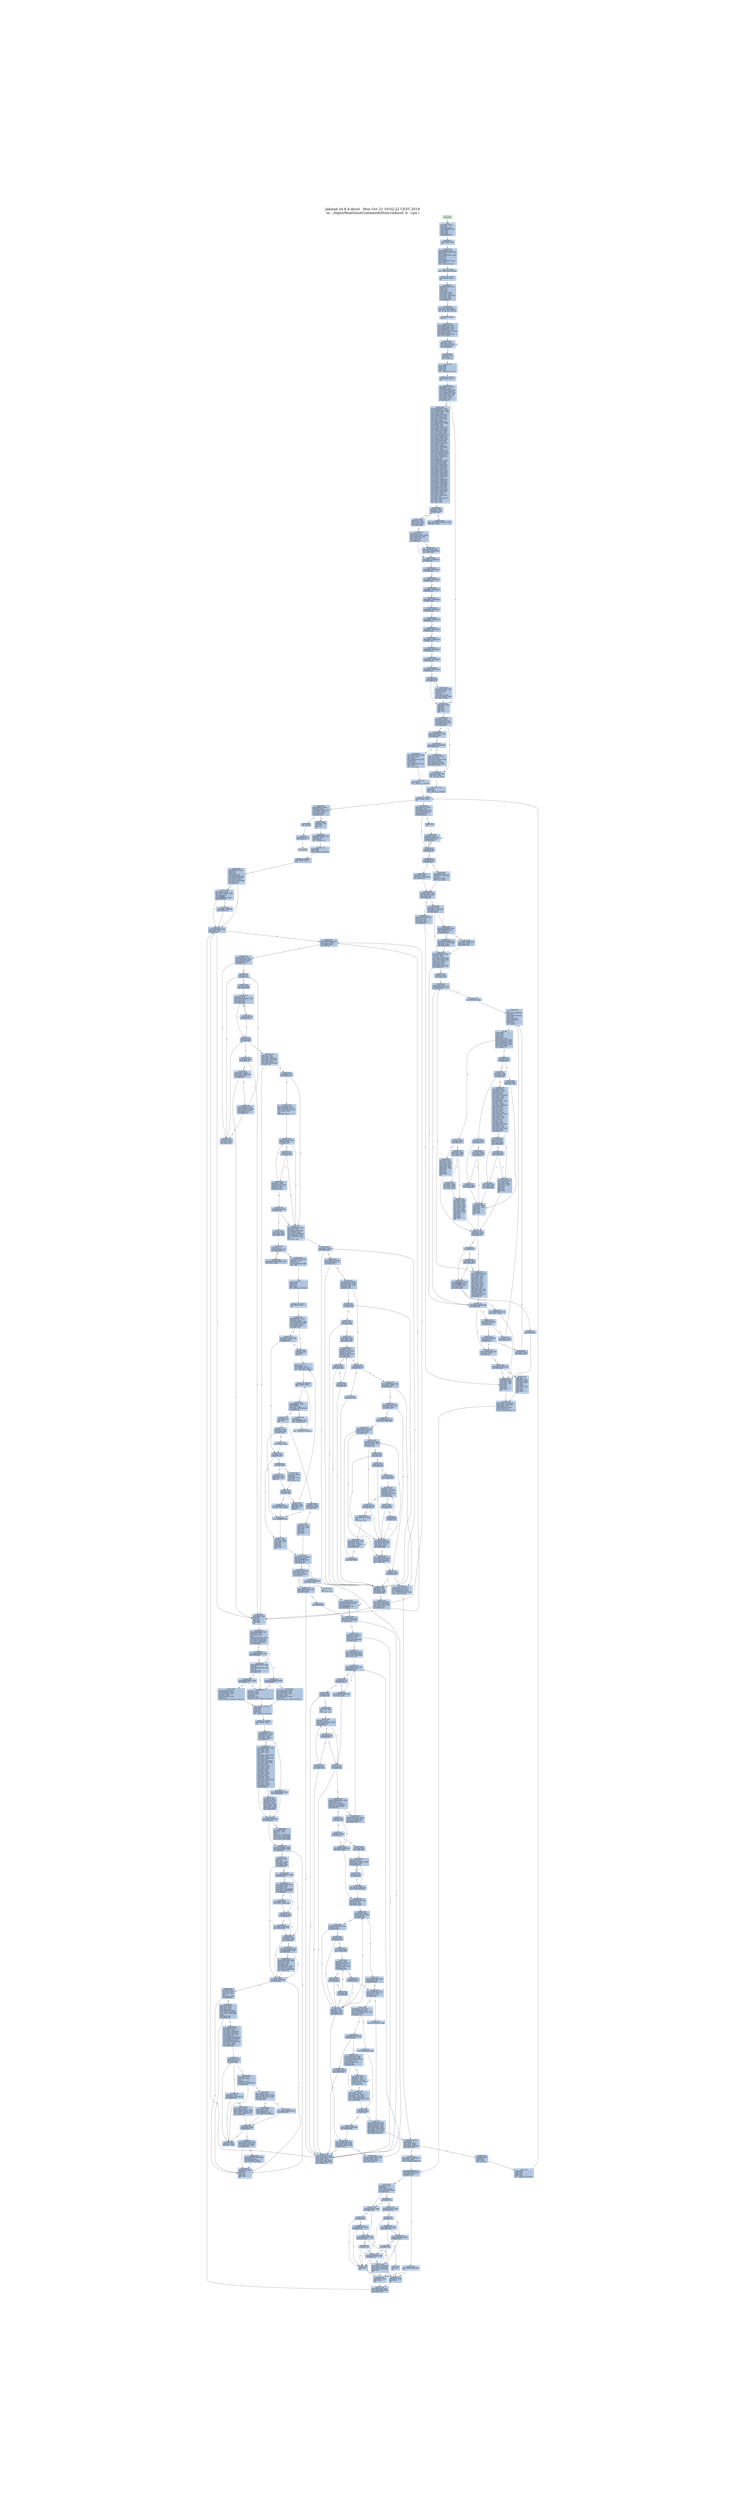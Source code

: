 digraph G {
node[shape=rectangle,style=filled,fillcolor=lightsteelblue,color=lightsteelblue]
bgcolor="transparent"
graph [label="Jakstab v0.8.4-devel   Mon Oct 21 19:02:22 CEST 2019\n-m ../Input/Real/linuxCommandsStatic/mknod -b --cpa i", labelloc=t, fontsize=35, pad=30]
"0x08048730_0"[label="start\nxorl %ebp, %ebp\lpopl %esi\lmovl %esp, %ecx\landl $0xfffffff0, %esp\lpushl %eax\lpushl %esp\lpushl %edx\lcall 0x08048763\l"];
"0x08048740_0"[label="0x08048740\naddl $0x9c8c0, %ebx\lleal -618240(%ebx), %eax\lpushl %eax\lleal -618400(%ebx), %eax\lpushl %eax\lpushl %ecx\lpushl %esi\lmovl $0x8048cfc, %eax\lpushl %eax\lcall __libc_start_main\l"];
"0x08048763_0"[label="0x08048763\nmovl (%esp), %ebx\lret\l"];
"0x08048770_0"[label="_dl_relocate_static_...\nrepz ret\l"];
"0x08048780_0"[label="__x86.get_pc_thunk.b...\nmovl (%esp), %ebx\lret\l"];
"0x08049743_0"[label="__x86.get_pc_thunk.a...\nmovl (%esp), %eax\lret\l"];
"0x08049747_0"[label="__x86.get_pc_thunk.s...\nmovl (%esp), %esi\lret\l"];
"0x0804c2d7_0"[label="__x86.get_pc_thunk.d...\nmovl (%esp), %edx\lret\l"];
"0x0804c632_0"[label="__x86.get_pc_thunk.c...\nmovl (%esp), %ecx\lret\l"];
"0x0804d390_0"[label="get_common_indeces.c...\npushl %ebp\lpushl %edi\lpushl %esi\lpushl %ebx\lcall __x86.get_pc_thunk.bp\l"];
"0x0804d399_0"[label="0x0804d399\naddl $0x97c67, %ebp\lsubl $0x108, %esp\ltestl %eax, %eax\lmovl %ecx, (%esp)\lje 0x0804d578\l"];
"0x0804d3b0_0"[label="0x0804d3b0\nmovl $0x80e6be0, %ebp\lmovl %eax, %esi\lmovl %edx, %edi\lmovl $0x1, %eax\lcpuid \lmovl %edx, 0x14(%ebp)\lmovl %eax, %edx\lmovl %ecx, 0x10(%ebp)\lshrl $0x8, %edx\lmovl %ebx, 0xc(%ebp)\lmovl %eax, 0x8(%ebp)\landl $0xf, %edx\lmovl (%esp), %ecx\lmovl %edx, (%esi)\lmovl %eax, %edx\lshrl $0x4, %edx\landl $0xf, %edx\lmovl %edx, (%edi)\lmovl %eax, %edx\lshrl $0xc, %edx\landl $0xf0, %edx\lmovl %edx, (%ecx)\lmovl 0x11c(%esp), %edx\lmovl %eax, %ecx\landl $0xf, %ecx\lmovl %ecx, (%edx)\lcmpl $0xf, (%esi)\lje 0x0804d561\l"];
"0x0804d408_0"[label="0x0804d408\ncmpl $0x6, 0x4(%ebp)\ljle 0x0804d423\l"];
"0x0804d40e_0"[label="0x0804d40e\nmovl $0x7, %eax\lxorl %ecx, %ecx\lcpuid \lmovl %eax, 0x18(%ebp)\lmovl %ebx, 0x1c(%ebp)\lmovl %ecx, 0x20(%ebp)\lmovl %edx, 0x24(%ebp)\l"];
"0x0804d423_0"[label="0x0804d423\nmovl 0x10(%ebp), %ebx\ltestl $0x8000000, %ebx\lje 0x0804d556\l"];
"0x0804d432_0"[label="0x0804d432\nxorl %ecx, %ecx\llgdt %ax\lmovl %eax, %edx\landl $0x6, %edx\lcmpl $0x6, %edx\lje 0x0804d583\l"];
"0x0804d445_0"[label="0x0804d445\ncmpl $0xc, 0x4(%ebp)\ljle 0x0804d556\l"];
"0x0804d44f_0"[label="0x0804d44f\nmovl $0xd, %esi\lxorl %ecx, %ecx\lmovl %esi, %eax\lcpuid \ltestl %ebx, %ebx\lje 0x0804d556\l"];
"0x0804d462_0"[label="0x0804d462\naddl $0x7f, %ebx\lmovl %esi, %eax\lmovl $0x1, %ecx\landl $0xffffffc0, %ebx\lmovl %ebx, 0x40(%ebp)\lmovl %ebx, 0x44(%ebp)\lcpuid \ltestb $0x2, %al\lje 0x0804d556\l"];
"0x0804d47f_0"[label="0x0804d47f\nleal 0x8(%esp), %ecx\lmovl $0x3, %eax\lmovl %ebp, 0x4(%esp)\lmovl $0x0, 0x8(%esp)\lmovl $0xa0, 0xc(%esp)\lmovl $0x2, %esi\lmovl $0x240, 0x10(%esp)\lmovl $0xa0, 0x88(%esp)\lleal 0x88(%esp), %edi\lmovl $0x100, 0x8c(%esp)\lmovl %ecx, (%esp)\lmovl %eax, %ebp\ljmp 0x0804d50c\l"];
"0x0804d4d0_0"[label="0x0804d4d0\nmovl $0xd, %eax\lmovl %esi, %ecx\lcpuid \lcmpl $0x2, %esi\lmovl %eax, (%edi,%esi,4)\lje 0x0804d506\l"];
"0x0804d4e1_0"[label="0x0804d4e1\nmovl (%esp), %ebx\lmovl -4(%edi,%esi,4), %eax\laddl -4(%ebx,%esi,4), %eax\landl $0x2, %ecx\lje 0x0804d5ee\l"];
"0x0804d4f5_0"[label="0x0804d4f5\nmovl (%esp), %ecx\laddl $0x3f, %eax\landl $0xffffffc0, %eax\lmovl %eax, (%ecx,%esi,4)\l"];
"0x0804d501_0"[label="0x0804d501\ncmpl $0x20, %ebp\lje 0x0804d532\l"];
"0x0804d506_0"[label="0x0804d506\naddl $0x1, %esi\laddl $0x1, %ebp\l"];
"0x0804d50c_0"[label="0x0804d50c\nmovl $0xee, %eax\lbtl %esi, %eax\ljb 0x0804d4d0\l"];
"0x0804d516_0"[label="0x0804d516\ncmpl $0x2, %esi\lmovl $0x0, (%edi,%esi,4)\lje 0x0804d506\l"];
"0x0804d522_0"[label="0x0804d522\nmovl (%esp), %ebx\lmovl -4(%edi,%esi,4), %eax\laddl -4(%ebx,%esi,4), %eax\lmovl %eax, (%ebx,%esi,4)\ljmp 0x0804d501\l"];
"0x0804d532_0"[label="0x0804d532\nmovl 0x104(%esp), %eax\laddl 0x84(%esp), %eax\lmovl 0x4(%esp), %ebp\lje 0x0804d556\l"];
"0x0804d546_0"[label="0x0804d546\norl $0x400000, 0x48(%ebp)\laddl $0x7f, %eax\landl $0xffffffc0, %eax\lmovl %eax, 0x40(%ebp)\l"];
"0x0804d556_0"[label="0x0804d556\naddl $0x108, %esp\lpopl %ebx\lpopl %esi\lpopl %edi\lpopl %ebp\lret\l"];
"0x0804d561_0"[label="0x0804d561\nshrl $0x14, %eax\lmovzbl %al, %eax\laddl $0xf, %eax\lmovl %eax, (%esi)\lmovl (%esp), %eax\lmovl (%eax), %eax\laddl %eax, (%edi)\ljmp 0x0804d408\l"];
"0x0804d578_0"[label="0x0804d578\nmovl $0x80e6be0, %ebp\ljmp 0x0804d408\l"];
"0x0804d583_0"[label="0x0804d583\ntestl $0x10000000, %ebx\lje 0x0804d5aa\l"];
"0x0804d58b_0"[label="0x0804d58b\nmovl 0x48(%ebp), %edx\lmovl %edx, %ecx\lorl $0x40, %ecx\ltestb $0x20, 0x1c(%ebp)\lmovl %ecx, 0x48(%ebp)\lje 0x0804d5a5\l"];
"0x0804d59c_0"[label="0x0804d59c\norl $0x440, %edx\lmovl %edx, 0x48(%ebp)\l"];
"0x0804d5a5_0"[label="0x0804d5a5\nandb $0x10, %bh\ljne 0x0804d5e5\l"];
"0x0804d5aa_0"[label="0x0804d5aa\nandl $0xe0, %eax\lcmpl $0xe0, %eax\ljne 0x0804d445\l"];
"0x0804d5ba_0"[label="0x0804d5ba\nmovl 0x1c(%ebp), %edx\ltestl $0x10000, %edx\lje 0x0804d445\l"];
"0x0804d5c9_0"[label="0x0804d5c9\nmovl 0x48(%ebp), %eax\lmovl %eax, %ecx\lorb $0x10, %ah\lorb $0x30, %ch\landl $0x20000, %edx\lcmovnel %ecx, %eax\lmovl %eax, 0x48(%ebp)\ljmp 0x0804d445\l"];
"0x0804d5e5_0"[label="0x0804d5e5\norl $0x80, 0x48(%ebp)\ljmp 0x0804d5aa\l"];
"0x0804d5ee_0"[label="0x0804d5ee\nmovl %eax, (%ebx,%esi,4)\ljmp 0x0804d501\l"];
"0x0804d600_0"[label="__libc_start_main\ncall __x86.get_pc_thunk.ax\l"];
"0x0804d605_0"[label="0x0804d605\naddl $0x979fb, %eax\lpushl %edi\lpushl %esi\lpushl %ebx\lsubl $0x70, %esp\lmovl $0x0, %edx\lmovl %eax, 0xc(%esp)\lxorl %eax, %eax\ltestl %edx, %edx\lje 0x0804d629\l"];
"0x0804d629_0"[label="0x0804d629\nmovl 0xc(%esp), %edi\lmovl %eax, 0xe10(%edi)\lcall _dl_relocate_static_pie\l"];
"0x0804d638_0"[label="0x0804d638\nmovl 0x88(%esp), %eax\lmovl 0x84(%esp), %esi\lmovl $0x80e6ba4, %edx\lmovl 0x98(%esp), %ecx\lleal 0x4(%eax,%esi,4), %eax\lmovl %eax, (%edx)\lmovl $0x80e4ec8, %edx\lmovl %ecx, (%edx)\l"];
"0x0804d661_0"[label="0x0804d661\naddl $0x4, %eax\lmovl -4(%eax), %edx\ltestl %edx, %edx\ljne 0x0804d661\l"];
"0x0804d66b_0"[label="0x0804d66b\nsubl $0xc, %esp\lpushl %eax\lcall _dl_aux_init\l"];
"0x0804d674_0"[label="0x0804d674\naddl $0x10, %esp\lmovl 0xc(%esp), %esi\lmovl $0x80e71f0, %eax\lcmpl $0x0, (%eax)\ljne 0x0804d6b2\l"];
"0x0804d686_0"[label="0x0804d686\nmovl $0x8048000, %edx\ltestl %edx, %edx\lje 0x0804d6b2\l"];
"0x0804d690_0"[label="0x0804d690\ncmpw $0x20, 0x2a(%edx)\ljne 0x0804da84\l"];
"0x0804d69b_0"[label="0x0804d69b\nmovl 0x1c(%edx), %ecx\laddl %edx, %ecx\lmovzwl 0x2c(%edx), %edx\lmovl %ecx, (%eax)\lmovl 0xc(%esp), %eax\lmovl $0x80e7210, %eax\lmovl %edx, (%eax)\l"];
"0x0804d6b2_0"[label="0x0804d6b2\nmovl 0xc(%esp), %esi\lmovl %esi, %ebx\lcall __libc_init_secure\l"];
"0x0804d6bd_0"[label="0x0804d6bd\nmovl $0x80e6ba4, %eax\lsubl $0xc, %esp\lpushl (%eax)\lcall __tunables_init\l"];
"0x0804d6cd_0"[label="0x0804d6cd\nmovl $0x80e6be0, %esi\laddl $0x10, %esp\lxorl %eax, %eax\lcpuid \lcmpl $0x756e6547, %ebx\lmovl $0x0, 0x1c(%esp)\lmovl $0x0, 0x20(%esp)\lmovl %eax, 0x4(%esi)\ljne 0x0804d9bf\l"];
"0x0804d6f9_0"[label="0x0804d6f9\ncmpl $0x6c65746e, %ecx\ljne 0x0804d9bf\l"];
"0x0804d705_0"[label="0x0804d705\ncmpl $0x49656e69, %edx\lje 0x0804db4b\l"];
"0x0804d711_0"[label="0x0804d711\nsubl $0xc, %esp\lxorl %eax, %eax\lxorl %ecx, %ecx\lpushl $0x0\lxorl %edx, %edx\lcall get_common_indeces.constprop.1\l"];
"0x0804d9bf_0"[label="0x0804d9bf\ncmpl $0x68747541, %ebx\lsete %bl\lcmpl $0x444d4163, %ecx\lsete %al\ltestb %al, %bl\lje 0x0804d711\l"];
"0x0804d9d9_0"[label="0x0804d9d9\ncmpl $0x69746e65, %edx\ljne 0x0804d711\l"];
"0x0804d9e5_0"[label="0x0804d9e5\nleal 0x2c(%esp), %ecx\lleal 0x20(%esp), %edx\lleal 0x1c(%esp), %eax\lsubl $0xc, %esp\lleal 0x3c(%esp), %ebx\lpushl %ebx\lcall get_common_indeces.constprop.1\l"];
"0x0804da84_0"[label="0x0804da84\nleal -194332(%esi), %eax\lmovl %esi, %ebx\lpushl %eax\lleal -194516(%esi), %eax\lpushl $0xb4\lpushl %eax\lleal -194460(%esi), %eax\lpushl %eax\lcall __assert_fail\l"];
"0x0804db4b_0"[label="0x0804db4b\nleal 0x20(%esp), %edx\lleal 0x24(%esp), %ecx\lleal 0x1c(%esp), %eax\lsubl $0xc, %esp\lleal 0x34(%esp), %ebx\lpushl %ebx\lcall get_common_indeces.constprop.1\l"];
"0x0804dd02_0"[label="__x86.get_pc_thunk.b...\nmovl (%esp), %ebp\lret\l"];
"0x08050780_0"[label="__assert_fail\npushl %ebx\lcall __x86.get_pc_thunk.bx\l"];
"0x08054363_0"[label="__x86.get_pc_thunk.d...\nmovl (%esp), %edi\lret\l"];
"0x08077cf0_0"[label="__sbrk\npushl %ebp\lpushl %edi\lpushl %esi\lpushl %ebx\lcall __x86.get_pc_thunk.si\l"];
"0x08077cf9_0"[label="0x08077cf9\naddl $0x6d307, %esi\lsubl $0xc, %esp\lmovl $0x80e6c8c, %ebp\lmovl 0x20(%esp), %edi\lmovl (%ebp), %ebx\ltestl %ebx, %ebx\lje 0x08077d1d\l"];
"0x08077d13_0"[label="0x08077d13\nmovl 0xe10(%esi), %eax\ltestl %eax, %eax\lje 0x08077d31\l"];
"0x08077d1d_0"[label="0x08077d1d\nsubl $0xc, %esp\lpushl $0x0\lcall brk\l"];
"0x08077d27_0"[label="0x08077d27\naddl $0x10, %esp\ltestl %eax, %eax\ljs 0x08077d50\l"];
"0x08077d2e_0"[label="0x08077d2e\nmovl (%ebp), %ebx\l"];
"0x08077d31_0"[label="0x08077d31\ncmpl $0x0, %edi\lje 0x08077d55\l"];
"0x08077d36_0"[label="0x08077d36\njle 0x08077d80\l"];
"0x08077d38_0"[label="0x08077d38\nmovl %ebx, %eax\laddl %edi, %eax\lsetb %al\l"];
"0x08077d3f_0"[label="0x08077d3f\ntestb %al, %al\lje 0x08077d60\l"];
"0x08077d43_0"[label="0x08077d43\nmovl $0xffffffe0, %eax\lmovl $0xc, %gs:(%eax)\l"];
"0x08077d50_0"[label="0x08077d50\nmovl $0xffffffff, %ebx\l"];
"0x08077d55_0"[label="0x08077d55\naddl $0xc, %esp\lmovl %ebx, %eax\lpopl %ebx\lpopl %esi\lpopl %edi\lpopl %ebp\lret\l"];
"0x08077d60_0"[label="0x08077d60\nsubl $0xc, %esp\laddl %ebx, %edi\lpushl %edi\lcall brk\l"];
"0x08077d6b_0"[label="0x08077d6b\naddl $0x10, %esp\ltestl %eax, %eax\ljs 0x08077d50\l"];
"0x08077d72_0"[label="0x08077d72\naddl $0xc, %esp\lmovl %ebx, %eax\lpopl %ebx\lpopl %esi\lpopl %edi\lpopl %ebp\lret\l"];
"0x08077d80_0"[label="0x08077d80\nmovl %edi, %eax\lnegl %eax\lcmpl %ebx, %eax\lseta %al\ljmp 0x08077d3f\l"];
"0x0807a1a0_0"[label="do_tunable_update_va...\nmovl 0x4(%eax), %ecx\lcmpl $0x3, %ecx\lje 0x0807a1f0\l"];
"0x0807a1a8_0"[label="0x0807a1a8\ncmpl $0x1, %ecx\lpushl %ebx\lmovl (%edx), %ebx\lmovl 0x4(%edx), %edx\lje 0x0807a1c8\l"];
"0x0807a1b3_0"[label="0x0807a1b3\njae 0x0807a1c8\l"];
"0x0807a1b5_0"[label="0x0807a1b5\ncmpl 0xc(%eax), %edx\ljle 0x0807a1f8\l"];
"0x0807a1ba_0"[label="0x0807a1ba\ncmpl 0x14(%eax), %edx\ljl 0x0807a1e0\l"];
"0x0807a1bf_0"[label="0x0807a1bf\njle 0x0807a1db\l"];
"0x0807a1c1_0"[label="0x0807a1c1\npopl %ebx\lret\l"];
"0x0807a1c8_0"[label="0x0807a1c8\ncmpl 0xc(%eax), %edx\lja 0x0807a1d4\l"];
"0x0807a1cd_0"[label="0x0807a1cd\njb 0x0807a1c1\l"];
"0x0807a1cf_0"[label="0x0807a1cf\ncmpl 0x8(%eax), %ebx\ljb 0x0807a1c1\l"];
"0x0807a1d4_0"[label="0x0807a1d4\ncmpl 0x14(%eax), %edx\ljb 0x0807a1e0\l"];
"0x0807a1d9_0"[label="0x0807a1d9\nja 0x0807a1c1\l"];
"0x0807a1db_0"[label="0x0807a1db\ncmpl 0x10(%eax), %ebx\lja 0x0807a1c1\l"];
"0x0807a1e0_0"[label="0x0807a1e0\nmovl %ebx, 0x18(%eax)\lmovl %edx, 0x1c(%eax)\lmovb $0x1, 0x20(%eax)\lpopl %ebx\lret\l"];
"0x0807a1f0_0"[label="0x0807a1f0\nmovl %edx, 0x18(%eax)\lret\l"];
"0x0807a1f8_0"[label="0x0807a1f8\njl 0x0807a1c1\l"];
"0x0807a1fa_0"[label="0x0807a1fa\ncmpl 0x8(%eax), %ebx\ljae 0x0807a1ba\l"];
"0x0807a1ff_0"[label="0x0807a1ff\npopl %ebx\lret\l"];
"0x0807a210_0"[label="tunable_initialize\npushl %ebx\lmovl %eax, %ebx\lsubl $0x18, %esp\lcmpl $0x3, 0x4(%eax)\ljne 0x0807a230\l"];
"0x0807a21c_0"[label="0x0807a21c\nmovb $0x1, 0x20(%eax)\lmovl %ebx, %eax\lcall do_tunable_update_val\l"];
"0x0807a227_0"[label="0x0807a227\naddl $0x18, %esp\lpopl %ebx\lret\l"];
"0x0807a230_0"[label="0x0807a230\nsubl $0x8, %esp\lpushl $0x0\lpushl %edx\lcall _dl_strtoul\l"];
"0x0807a23b_0"[label="0x0807a23b\nmovl %eax, 0x18(%esp)\lmovl %edx, 0x1c(%esp)\laddl $0x10, %esp\lleal 0x8(%esp), %edx\lmovl %ebx, %eax\lcall do_tunable_update_val\l"];
"0x0807a251_0"[label="0x0807a251\naddl $0x18, %esp\lpopl %ebx\lret\l"];
"0x0807a280_0"[label="__tunables_init\npushl %ebp\lpushl %edi\lcall __x86.get_pc_thunk.di\l"];
"0x0807a287_0"[label="0x0807a287\naddl $0x6ad79, %edi\lpushl %esi\lpushl %ebx\lsubl $0x3c, %esp\lmovl $0x80e4ecc, %eax\lmovl %edi, 0xc(%esp)\lmovl (%eax), %esi\lmovl %eax, 0x18(%esp)\ltestl %esi, %esi\lje 0x0807a2c0\l"];
"0x0807a2a6_0"[label="0x0807a2a6\nmovl $0x21, %eax\lleal -181417(%edi), %ebx\lxorl %ecx, %ecx\lint $0xffffff80\lcmpl $0xfffff000, %eax\ljbe 0x0807a5cb\l"];
"0x0807a2c0_0"[label="0x0807a2c0\nmovl 0x50(%esp), %eax\ltestl %eax, %eax\lje 0x0807a3ff\l"];
"0x0807a2cc_0"[label="0x0807a2cc\nmovl 0x50(%esp), %eax\lmovl (%eax), %ebp\ltestl %ebp, %ebp\lje 0x0807a3ff\l"];
"0x0807a2da_0"[label="0x0807a2da\nmovzbl (%ebp), %ecx\lmovl 0x50(%esp), %eax\lleal 0x4(%eax), %ebx\lcmpb $0x3d, %cl\lje 0x0807a472\l"];
"0x0807a2ee_0"[label="0x0807a2ee\ntestb %cl, %cl\lje 0x0807a472\l"];
"0x0807a2f6_0"[label="0x0807a2f6\nxorl %eax, %eax\ljmp 0x0807a305\l"];
"0x0807a300_0"[label="0x0807a300\ncmpb $0x3d, %dl\lje 0x0807a313\l"];
"0x0807a305_0"[label="0x0807a305\naddl $0x1, %eax\lmovzbl (%ebp,%eax), %edx\lmovl %eax, %esi\ltestb %dl, %dl\ljne 0x0807a300\l"];
"0x0807a313_0"[label="0x0807a313\ntestb %dl, %dl\lje 0x0807a450\l"];
"0x0807a31b_0"[label="0x0807a31b\naddl $0x1, %esi\ltestl %ebx, %ebx\lmovl %ebx, 0x8(%esp)\lleal (%ebp,%esi), %eax\lmovl %ecx, %edi\lmovl %eax, 0x14(%esp)\lje 0x0807a3ff\l"];
"0x0807a334_0"[label="0x0807a334\ncmpb $0x47, %cl\ljne 0x0807a371\l"];
"0x0807a339_0"[label="0x0807a339\nmovl 0xc(%esp), %ecx\lleal 0x1(%ebp), %eax\lleal -181431(%ecx), %ebx\lmovl $0x4c, %ecx\lnop \lleal (%esi), %esi\l"];
"0x0807a350_0"[label="0x0807a350\nmovzbl (%eax), %edx\ltestb %dl, %dl\lje 0x0807a371\l"];
"0x0807a357_0"[label="0x0807a357\ncmpb %cl, %dl\ljne 0x0807a371\l"];
"0x0807a35b_0"[label="0x0807a35b\naddl $0x1, %ebx\lmovzbl (%ebx), %ecx\laddl $0x1, %eax\ltestb %cl, %cl\ljne 0x0807a350\l"];
"0x0807a368_0"[label="0x0807a368\ncmpb $0x3d, (%eax)\lje 0x0807a4ff\l"];
"0x0807a371_0"[label="0x0807a371\nmovl 0x18(%esp), %eax\lxorl %edi, %edi\lmovl %ebp, 0x4(%esp)\lmovl (%eax), %eax\lmovl %eax, 0x10(%esp)\lmovl 0xc(%esp), %eax\lleal -1344(%eax), %esi\lnop \lleal (%esi), %esi\l"];
"0x0807a390_0"[label="0x0807a390\ncmpb $0x0, (%esi)\ljne 0x0807a3e0\l"];
"0x0807a395_0"[label="0x0807a395\nmovl 0x8(%esi), %ebp\ltestl %ebp, %ebp\lje 0x0807a3e0\l"];
"0x0807a39c_0"[label="0x0807a39c\nmovzbl (%ebp), %edx\lmovl 0x4(%esp), %ebx\lmovzbl (%ebx), %eax\ltestb %dl, %dl\lje 0x0807a3d8\l"];
"0x0807a3ab_0"[label="0x0807a3ab\ntestb %al, %al\lje 0x0807a3e0\l"];
"0x0807a3af_0"[label="0x0807a3af\ncmpb %al, %dl\ljne 0x0807a3e0\l"];
"0x0807a3b3_0"[label="0x0807a3b3\nmovl %ebp, %ecx\lmovl %ebx, %edx\ljmp 0x0807a3c8\l"];
"0x0807a3c0_0"[label="0x0807a3c0\ncmpb %al, %bl\ljne 0x0807a3e0\l"];
"0x0807a3c4_0"[label="0x0807a3c4\ntestb %al, %al\lje 0x0807a3e0\l"];
"0x0807a3c8_0"[label="0x0807a3c8\naddl $0x1, %ecx\lmovzbl (%ecx), %ebx\laddl $0x1, %edx\lmovzbl (%edx), %eax\ltestb %bl, %bl\ljne 0x0807a3c0\l"];
"0x0807a3d8_0"[label="0x0807a3d8\ncmpb $0x3d, %al\lje 0x0807a410\l"];
"0x0807a3dc_0"[label="0x0807a3dc\nleal (%esi), %esi\l"];
"0x0807a3e0_0"[label="0x0807a3e0\naddl $0x1, %edi\laddl $0x2c, %esi\lcmpl $0x16, %edi\ljne 0x0807a390\l"];
"0x0807a3eb_0"[label="0x0807a3eb\nmovl 0x8(%esp), %eax\lmovl %eax, 0x50(%esp)\lmovl 0x50(%esp), %eax\ltestl %eax, %eax\ljne 0x0807a2cc\l"];
"0x0807a3ff_0"[label="0x0807a3ff\naddl $0x3c, %esp\lpopl %ebx\lpopl %esi\lpopl %edi\lpopl %ebp\lret\l"];
"0x0807a410_0"[label="0x0807a410\nmovl 0x10(%esp), %edx\ltestl %edx, %edx\lje 0x0807a424\l"];
"0x0807a418_0"[label="0x0807a418\nmovl 0x4(%esi), %eax\ltestl %eax, %eax\lje 0x0807a47b\l"];
"0x0807a41f_0"[label="0x0807a41f\ncmpl $0x2, %eax\ljne 0x0807a3e0\l"];
"0x0807a424_0"[label="0x0807a424\nimull $0x2c, %edi, %eax\lmovl 0xc(%esp), %edi\lmovl 0x14(%esp), %edx\lleal -1376(%edi,%eax), %eax\lcall tunable_initialize\l"];
"0x0807a43b_0"[label="0x0807a43b\nmovl 0x8(%esp), %eax\lmovl %eax, 0x50(%esp)\ljmp 0x0807a2c0\l"];
"0x0807a450_0"[label="0x0807a450\ntestl %ebx, %ebx\lje 0x0807a3ff\l"];
"0x0807a454_0"[label="0x0807a454\nmovl (%ebx), %ebp\lmovl %ebx, 0x50(%esp)\ltestl %ebp, %ebp\lje 0x0807a3ff\l"];
"0x0807a45e_0"[label="0x0807a45e\nmovzbl (%ebp), %ecx\lmovl 0x50(%esp), %eax\lleal 0x4(%eax), %ebx\lcmpb $0x3d, %cl\ljne 0x0807a2ee\l"];
"0x0807a472_0"[label="0x0807a472\nmovl %ecx, %edx\lxorl %esi, %esi\ljmp 0x0807a313\l"];
"0x0807a47b_0"[label="0x0807a47b\nmovl 0x50(%esp), %eax\lmovl %eax, 0x8(%esp)\l"];
"0x0807a483_0"[label="0x0807a483\nmovl 0x8(%esp), %eax\lmovl (%eax), %eax\ltestl %eax, %eax\lje 0x0807a4d4\l"];
"0x0807a48d_0"[label="0x0807a48d\nmovzbl (%ebp), %ecx\lmovzbl (%eax), %edx\ltestb %cl, %cl\lje 0x0807a4c0\l"];
"0x0807a498_0"[label="0x0807a498\ntestb %dl, %dl\lje 0x0807a4c5\l"];
"0x0807a49c_0"[label="0x0807a49c\ncmpb %dl, %cl\ljne 0x0807a4c5\l"];
"0x0807a4a0_0"[label="0x0807a4a0\nmovl %ebp, %ecx\ljmp 0x0807a4b0\l"];
"0x0807a4a8_0"[label="0x0807a4a8\ncmpb %dl, %bl\ljne 0x0807a4c5\l"];
"0x0807a4ac_0"[label="0x0807a4ac\ntestb %dl, %dl\lje 0x0807a4c5\l"];
"0x0807a4b0_0"[label="0x0807a4b0\naddl $0x1, %ecx\lmovzbl (%ecx), %ebx\laddl $0x1, %eax\lmovzbl (%eax), %edx\ltestb %bl, %bl\ljne 0x0807a4a8\l"];
"0x0807a4c0_0"[label="0x0807a4c0\ncmpb $0x3d, %dl\lje 0x0807a4e4\l"];
"0x0807a4c5_0"[label="0x0807a4c5\naddl $0x4, 0x8(%esp)\lmovl 0x8(%esp), %eax\lmovl (%eax), %eax\ltestl %eax, %eax\ljne 0x0807a48d\l"];
"0x0807a4d4_0"[label="0x0807a4d4\nmovl 0x50(%esp), %ecx\lmovl 0x4(%esi), %eax\lmovl %ecx, 0x8(%esp)\ljmp 0x0807a41f\l"];
"0x0807a4e4_0"[label="0x0807a4e4\nmovl 0x8(%esp), %eax\lnop \lleal (%esi), %esi\l"];
"0x0807a4f0_0"[label="0x0807a4f0\nmovl 0x4(%eax), %edx\laddl $0x4, %eax\lmovl %edx, -4(%eax)\ltestl %edx, %edx\ljne 0x0807a4f0\l"];
"0x0807a4fd_0"[label="0x0807a4fd\njmp 0x0807a483\l"];
"0x0807a4ff_0"[label="0x0807a4ff\nxorl %edx, %edx\lmovl %edi, %ecx\ljmp 0x0807a50f\l"];
"0x0807a508_0"[label="0x0807a508\nmovzbl 0x1(%ebp,%edx), %ecx\lmovl %eax, %edx\l"];
"0x0807a50f_0"[label="0x0807a50f\ntestb %cl, %cl\lleal 0x1(%edx), %eax\ljne 0x0807a508\l"];
"0x0807a516_0"[label="0x0807a516\nmovl %edx, 0x4(%esp)\lsubl $0xc, %esp\lpushl %eax\lmovl 0x1c(%esp), %ebx\lcall __sbrk\l"];
"0x0807a527_0"[label="0x0807a527\nmovl %eax, 0x34(%esp)\laddl $0x10, %esp\lcmpl $0xffffffff, %eax\lmovl %eax, %ecx\lje 0x0807a790\l"];
"0x0807a539_0"[label="0x0807a539\nmovl 0x4(%esp), %edx\ltestl %edx, %edx\lleal -1(%edx), %eax\lje 0x0807a776\l"];
"0x0807a548_0"[label="0x0807a548\nnop \lleal (%esi), %esi\l"];
"0x0807a550_0"[label="0x0807a550\nmovzbl (%ebp,%eax), %edx\lmovb %dl, (%ecx,%eax)\lsubl $0x1, %eax\lcmpl $0xffffffff, %eax\ljne 0x0807a550\l"];
"0x0807a560_0"[label="0x0807a560\naddl 0x24(%esp), %esi\lmovl %esi, 0x2c(%esp)\lje 0x0807a5b4\l"];
"0x0807a56a_0"[label="0x0807a56a\nmovzbl (%esi), %eax\lmovl %esi, %ebp\ltestb %al, %al\lmovb %al, 0x4(%esp)\lje 0x0807a5b4\l"];
"0x0807a577_0"[label="0x0807a577\nmovl 0xc(%esp), %eax\lleal -1376(%eax), %eax\lmovl %eax, 0x28(%esp)\lleal (%esi), %esi\l"];
"0x0807a588_0"[label="0x0807a588\nmovzbl 0x4(%esp), %eax\lcmpb $0x3d, %al\lje 0x0807a5da\l"];
"0x0807a591_0"[label="0x0807a591\ncmpb $0x3a, %al\lje 0x0807a5da\l"];
"0x0807a595_0"[label="0x0807a595\ntestb %al, %al\lje 0x0807a5b4\l"];
"0x0807a599_0"[label="0x0807a599\nxorl %edx, %edx\lnop \lleal (%esi), %esi\l"];
"0x0807a5a0_0"[label="0x0807a5a0\naddl $0x1, %edx\lmovzbl (%ebp,%edx), %eax\lcmpb $0x3d, %al\lje 0x0807a5e1\l"];
"0x0807a5ac_0"[label="0x0807a5ac\ncmpb $0x3a, %al\lje 0x0807a5e1\l"];
"0x0807a5b0_0"[label="0x0807a5b0\ntestb %al, %al\ljne 0x0807a5a0\l"];
"0x0807a5b4_0"[label="0x0807a5b4\nmovl 0x50(%esp), %eax\lmovl 0x24(%esp), %edi\lmovl %edi, (%eax)\lmovl 0x8(%esp), %eax\lmovl %eax, 0x50(%esp)\ljmp 0x0807a2c0\l"];
"0x0807a5cb_0"[label="0x0807a5cb\nmovl $0x2, -416(%edi)\ljmp 0x0807a2c0\l"];
"0x0807a5da_0"[label="0x0807a5da\nmovzbl 0x4(%esp), %eax\lxorl %edx, %edx\l"];
"0x0807a5e1_0"[label="0x0807a5e1\ntestb %al, %al\lje 0x0807a5b4\l"];
"0x0807a5e5_0"[label="0x0807a5e5\nleal 0x1(%ebp,%edx), %ecx\lcmpb $0x3a, %al\lmovzbl (%ecx), %ebx\lmovl %ecx, 0x10(%esp)\lmovb %bl, 0x1f(%esp)\lje 0x0807a6e0\l"];
"0x0807a5fc_0"[label="0x0807a5fc\ntestb %bl, %bl\lje 0x0807a71f\l"];
"0x0807a604_0"[label="0x0807a604\ncmpb $0x3a, %bl\lje 0x0807a71f\l"];
"0x0807a60d_0"[label="0x0807a60d\nxorl %eax, %eax\ljmp 0x0807a61c\l"];
"0x0807a618_0"[label="0x0807a618\ntestb %dl, %dl\lje 0x0807a628\l"];
"0x0807a61c_0"[label="0x0807a61c\naddl $0x1, %eax\lmovzbl (%ecx,%eax), %edx\lcmpb $0x3a, %dl\ljne 0x0807a618\l"];
"0x0807a628_0"[label="0x0807a628\nmovl %eax, 0x20(%esp)\lmovb %dl, 0x1f(%esp)\l"];
"0x0807a630_0"[label="0x0807a630\nmovl 0x28(%esp), %edi\lxorl %esi, %esi\lleal (%esi), %esi\lleal (%edi), %edi\l"];
"0x0807a640_0"[label="0x0807a640\nmovl (%edi), %eax\lmovzbl (%eax), %edx\ltestb %dl, %dl\lje 0x0807a6ab\l"];
"0x0807a649_0"[label="0x0807a649\nmovzbl 0x4(%esp), %ecx\ltestb %cl, %cl\lje 0x0807a67d\l"];
"0x0807a652_0"[label="0x0807a652\ncmpb %cl, %dl\ljne 0x0807a67d\l"];
"0x0807a656_0"[label="0x0807a656\nmovl %ebp, %edx\ljmp 0x0807a668\l"];
"0x0807a660_0"[label="0x0807a660\ncmpb %bl, %cl\ljne 0x0807a67d\l"];
"0x0807a664_0"[label="0x0807a664\ntestb %bl, %bl\lje 0x0807a67d\l"];
"0x0807a668_0"[label="0x0807a668\naddl $0x1, %eax\lmovzbl (%eax), %ecx\laddl $0x1, %edx\lmovzbl (%edx), %ebx\ltestb %cl, %cl\ljne 0x0807a660\l"];
"0x0807a678_0"[label="0x0807a678\ncmpb $0x3d, %bl\lje 0x0807a6b5\l"];
"0x0807a67d_0"[label="0x0807a67d\naddl $0x1, %esi\laddl $0x2c, %edi\lcmpl $0x16, %esi\ljne 0x0807a640\l"];
"0x0807a688_0"[label="0x0807a688\nmovl 0x10(%esp), %eax\lmovl 0x20(%esp), %edi\lcmpb $0x0, (%eax,%edi)\lje 0x0807a5b4\l"];
"0x0807a69a_0"[label="0x0807a69a\nleal 0x1(%eax,%edi), %ebp\lmovzbl (%ebp), %eax\lmovb %al, 0x4(%esp)\ljmp 0x0807a588\l"];
"0x0807a6ab_0"[label="0x0807a6ab\nmovzbl 0x4(%esp), %ebx\lcmpb $0x3d, %bl\ljne 0x0807a67d\l"];
"0x0807a6b5_0"[label="0x0807a6b5\nmovl 0x18(%esp), %eax\lmovl (%eax), %ecx\ltestl %ecx, %ecx\lje 0x0807a6f2\l"];
"0x0807a6bf_0"[label="0x0807a6bf\nimull $0x2c, %esi, %eax\lmovl 0xc(%esp), %edi\lmovl -1340(%edi,%eax), %eax\ltestl %eax, %eax\lje 0x0807a72c\l"];
"0x0807a6d1_0"[label="0x0807a6d1\nmovl 0x10(%esp), %ebp\l"];
"0x0807a6d5_0"[label="0x0807a6d5\ncmpl $0x2, %eax\lje 0x0807a6f6\l"];
"0x0807a6da_0"[label="0x0807a6da\nmovl %ebp, 0x10(%esp)\ljmp 0x0807a688\l"];
"0x0807a6e0_0"[label="0x0807a6e0\nmovzbl 0x1f(%esp), %eax\lmovl 0x10(%esp), %ebp\lmovb %al, 0x4(%esp)\ljmp 0x0807a588\l"];
"0x0807a6f2_0"[label="0x0807a6f2\nmovl 0x10(%esp), %ebp\l"];
"0x0807a6f6_0"[label="0x0807a6f6\nmovl 0x10(%esp), %edx\lsubl 0x2c(%esp), %edx\laddl 0x14(%esp), %edx\lmovl 0x20(%esp), %eax\lmovb $0x0, (%edx,%eax)\limull $0x2c, %esi, %eax\laddl 0x28(%esp), %eax\lcall tunable_initialize\l"];
"0x0807a71f_0"[label="0x0807a71f\nmovl $0x0, 0x20(%esp)\ljmp 0x0807a630\l"];
"0x0807a72c_0"[label="0x0807a72c\ncmpb $0x0, 0x1f(%esp)\lje 0x0807a79d\l"];
"0x0807a733_0"[label="0x0807a733\nmovl 0x10(%esp), %eax\lmovl 0x20(%esp), %edi\lleal 0x1(%eax,%edi), %edx\lmovl %ebp, %eax\lmovzbl (%edx), %ecx\ltestb %cl, %cl\lje 0x0807a758\l"];
"0x0807a748_0"[label="0x0807a748\naddl $0x1, %edx\laddl $0x1, %eax\lmovb %cl, -1(%eax)\lmovzbl (%edx), %ecx\ltestb %cl, %cl\ljne 0x0807a748\l"];
"0x0807a758_0"[label="0x0807a758\nmovb $0x0, (%eax)\lmovl 0xc(%esp), %edi\limull $0x2c, %esi, %eax\lmovl $0x0, 0x20(%esp)\lmovl -1340(%edi,%eax), %eax\ljmp 0x0807a6d5\l"];
"0x0807a776_0"[label="0x0807a776\nmovl 0x24(%esp), %ebx\ltestl %ebx, %ebx\lje 0x0807a5b4\l"];
"0x0807a782_0"[label="0x0807a782\njmp 0x0807a560\l"];
"0x0807a790_0"[label="0x0807a790\nmovl $0x0, 0x24(%esp)\ljmp 0x0807a5b4\l"];
"0x0807a79d_0"[label="0x0807a79d\nmovb $0x0, (%ebp)\ljmp 0x0807a5b4\l"];
"0x0807a830_0"[label="_dl_aux_init\npushl %ebp\lpushl %edi\lpushl %esi\lpushl %ebx\lcall __x86.get_pc_thunk.cx\l"];
"0x0807a839_0"[label="0x0807a839\naddl $0x6a7c7, %ecx\lsubl $0x74, %esp\lmovl 0x88(%esp), %eax\lmovl %eax, 0x4(%esp)\lmovl $0x80e71dc, %eax\lmovl 0x4(%esp), %edx\lmovl %edx, (%eax)\lmovl (%edx), %eax\ltestl %eax, %eax\lje 0x0807aacd\l"];
"0x0807a863_0"[label="0x0807a863\nmovl $0x80e7204, %esi\lmovl 0x1bc0(%ecx), %edi\lmovl 0x1bc4(%ecx), %ebp\lmovl (%esi), %ebx\lmovl %edi, 0x30(%esp)\lmovl $0x80e4ecc, %edi\lmovl %esi, 0x5c(%esp)\lmovl %ebp, 0x34(%esp)\lxorl %ebp, %ebp\lmovl %ebx, 0x48(%esp)\lmovl 0xb20(%ecx), %ebx\lmovl %ebp, %edx\lmovl (%edi), %esi\lmovl %edi, 0x10(%esp)\lmovl $0x80e71e0, %edi\lmovl %ebx, 0x40(%esp)\lmovl -320(%ecx), %ebx\lmovl %esi, 0x4c(%esp)\lmovzwl 0xaec(%ecx), %esi\lmovl %edi, 0x68(%esp)\lmovl %ebx, 0x54(%esp)\lmovl $0x80e7228, %ebx\lmovw %si, 0x44(%esp)\lmovl $0x80e71fc, %esi\lmovl %ebx, 0x14(%esp)\lmovl (%ebx), %ebx\lmovl %esi, 0x64(%esp)\lmovl %ebx, 0x50(%esp)\lmovl (%esi), %ebx\lmovl 0x1bcc(%ecx), %esi\lmovl %ebx, 0x18(%esp)\lmovl 0x1bc8(%ecx), %ebx\lmovl %esi, 0x2c(%esp)\lmovl %ebx, 0x28(%esp)\lmovl (%edi), %esi\lxorl %edi, %edi\lmovl 0xaf8(%ecx), %ebx\lmovb %dl, 0x21(%esp)\lmovl 0x4(%esp), %edx\lmovb $0x0, 0x5b(%esp)\lmovl %esi, 0x38(%esp)\lmovb $0x0, 0x5a(%esp)\lmovl %ebx, 0xc(%esp)\lmovl $0x80e7210, %ebx\lmovb $0x0, 0x59(%esp)\lmovb $0x0, 0x58(%esp)\lmovb $0x0, 0x47(%esp)\lmovb $0x0, 0x46(%esp)\lmovl (%ebx), %esi\lmovl %ebx, 0x6c(%esp)\lmovb $0x0, 0x3f(%esp)\lmovb $0x0, 0x3e(%esp)\lmovb $0x0, 0x3d(%esp)\lmovb $0x0, 0x3c(%esp)\lmovl %esi, 0x24(%esp)\lmovl $0x80e71f0, %esi\lmovb $0x0, 0x23(%esp)\lmovb $0x0, 0x22(%esp)\lmovl %edi, 0x8(%esp)\lmovl (%esi), %ebx\lmovl %esi, 0x60(%esp)\lxorl %esi, %esi\lmovl %ebx, 0x1c(%esp)\lxorl %ebx, %ebx\lmovl %esi, %esi\lleal (%edi), %edi\l"];
"0x0807a980_0"[label="0x0807a980\nsubl $0x3, %eax\lcmpl $0x1e, %eax\lja 0x0807a9bb\l"];
"0x0807a988_0"[label="0x0807a988\nmovl -180608(%ecx,%eax,4), %edi\laddl %ecx, %edi\l"];
"0x0807a9bb_0"[label="0x0807a9bb\naddl $0x8, %edx\lmovl (%edx), %eax\ltestl %eax, %eax\ljne 0x0807a980\l"];
"0x0807a9c4_0"[label="0x0807a9c4\nleal (%esi), %esi\lmovzbl 0x21(%esp), %ebp\lmovl 0x8(%esp), %edi\lmovl %ebp, %eax\ltestb %al, %al\ljne 0x0807acee\l"];
"0x0807a9db_0"[label="0x0807a9db\ncmpb $0x0, 0x22(%esp)\lje 0x0807a9ec\l"];
"0x0807a9ec_0"[label="0x0807a9ec\ncmpb $0x0, 0x23(%esp)\lje 0x0807a9fd\l"];
"0x0807a9fd_0"[label="0x0807a9fd\ncmpb $0x0, 0x3c(%esp)\lje 0x0807aa0e\l"];
"0x0807aa0e_0"[label="0x0807aa0e\ncmpb $0x0, 0x3d(%esp)\lje 0x0807aa1f\l"];
"0x0807aa1f_0"[label="0x0807aa1f\ncmpb $0x0, 0x3e(%esp)\lje 0x0807aa34\l"];
"0x0807aa34_0"[label="0x0807aa34\ncmpb $0x0, 0x3f(%esp)\lje 0x0807aa49\l"];
"0x0807aa49_0"[label="0x0807aa49\ncmpb $0x0, 0x46(%esp)\lje 0x0807aa5c\l"];
"0x0807aa5c_0"[label="0x0807aa5c\ncmpb $0x0, 0x47(%esp)\lje 0x0807aa6d\l"];
"0x0807aa6d_0"[label="0x0807aa6d\ncmpb $0x0, 0x58(%esp)\lje 0x0807aa7e\l"];
"0x0807aa7e_0"[label="0x0807aa7e\ncmpb $0x0, 0x59(%esp)\lje 0x0807aa8f\l"];
"0x0807aa8f_0"[label="0x0807aa8f\ncmpb $0x0, 0x5a(%esp)\lje 0x0807aaa0\l"];
"0x0807aaa0_0"[label="0x0807aaa0\ncmpb $0x0, 0x5b(%esp)\lje 0x0807aab1\l"];
"0x0807aab1_0"[label="0x0807aab1\ncmpl $0xf, %ebx\ljne 0x0807aacd\l"];
"0x0807aab6_0"[label="0x0807aab6\nmovl 0x10(%esp), %edx\lxorl %eax, %eax\lorl %esi, %edi\lsetne %al\lmovl %eax, (%edx)\lmovl 0x14(%esp), %eax\lmovl $0x1, (%eax)\l"];
"0x0807aacd_0"[label="0x0807aacd\naddl $0x74, %esp\lpopl %ebx\lpopl %esi\lpopl %edi\lpopl %ebp\lret\l"];
"0x0807acee_0"[label="0x0807acee\nmovl 0xc(%esp), %eax\lmovl %eax, 0xaf8(%ecx)\ljmp 0x0807a9db\l"];
"0x0807b530_0"[label="__libc_init_secure\npushl %esi\lpushl %ebx\lcall __x86.get_pc_thunk.bx\l"];
"0x0807b537_0"[label="0x0807b537\naddl $0x69ac9, %ebx\lsubl $0x4, %esp\lmovl $0x80e7228, %eax\lmovl (%eax), %eax\ltestl %eax, %eax\lje 0x0807b558\l"];
"0x0807b54c_0"[label="0x0807b54c\naddl $0x4, %esp\lpopl %ebx\lpopl %esi\lret\l"];
"0x0807b558_0"[label="0x0807b558\ncall __geteuid\l"];
"0x0807c420_0"[label="__syscall_error\ncall __x86.get_pc_thunk.dx\l"];
"0x0809ae30_0"[label="__geteuid\nmovl $0xc9, %eax\lcall %gs:0x10\l"];
"0x0809b300_0"[label="brk\npushl %ebx\lmovl $0x2d, %eax\lmovl 0x8(%esp), %ebx\lcall __x86.get_pc_thunk.dx\l"];
"0x0809b30f_0"[label="0x0809b30f\naddl $0x49cf1, %edx\lint $0xffffff80\lcmpl %eax, %ebx\lmovl %eax, 0x1c8c(%edx)\lja 0x0809b328\l"];
"0x0809b321_0"[label="0x0809b321\nxorl %eax, %eax\lpopl %ebx\lret\l"];
"0x0809b328_0"[label="0x0809b328\npopl %ebx\lmovl $0xfffffff4, %eax\ljmp __syscall_error\l"];
"0x080a3b80_0"[label="_dl_strtoul\npushl %ebp\lpushl %edi\lpushl %esi\lpushl %ebx\lcall __x86.get_pc_thunk.bx\l"];
"0x080a3b89_0"[label="0x080a3b89\naddl $0x41477, %ebx\lsubl $0x2c, %esp\lmovl 0x40(%esp), %ebp\lmovzbl (%ebp), %eax\lcmpb $0x20, %al\ljne 0x080a3bab\l"];
"0x080a3b9e_0"[label="0x080a3b9e\nnop \l"];
"0x080a3ba0_0"[label="0x080a3ba0\naddl $0x1, %ebp\lmovzbl (%ebp), %eax\lcmpb $0x20, %al\lje 0x080a3ba0\l"];
"0x080a3bab_0"[label="0x080a3bab\ncmpb $0x9, %al\lje 0x080a3ba0\l"];
"0x080a3baf_0"[label="0x080a3baf\ncmpb $0x2d, %al\lje 0x080a3ce0\l"];
"0x080a3bb7_0"[label="0x080a3bb7\ncmpb $0x2b, %al\lmovb $0x1, 0x1f(%esp)\lsete %al\lmovzbl %al, %eax\laddl %eax, %ebp\l"];
"0x080a3bc6_0"[label="0x080a3bc6\nmovsbl (%ebp), %eax\lleal -48(%eax), %edx\lcmpb $0x9, %dl\ljbe 0x080a3bf0\l"];
"0x080a3bd2_0"[label="0x080a3bd2\nmovl 0x44(%esp), %ecx\lxorl %esi, %esi\lxorl %edi, %edi\ltestl %ecx, %ecx\lje 0x080a3be4\l"];
"0x080a3bde_0"[label="0x080a3bde\nmovl 0x44(%esp), %eax\lmovl %ebp, (%eax)\l"];
"0x080a3be4_0"[label="0x080a3be4\naddl $0x2c, %esp\lmovl %esi, %eax\lmovl %edi, %edx\lpopl %ebx\lpopl %esi\lpopl %edi\lpopl %ebp\lret\l"];
"0x080a3bf0_0"[label="0x080a3bf0\ncmpb $0x30, %al\lmovl $0xa, 0x14(%esp)\lmovl $0x9, %edx\lje 0x080a3d20\l"];
"0x080a3c05_0"[label="0x080a3c05\nleal 0x30(%edx), %ecx\lxorl %esi, %esi\lxorl %edi, %edi\lmovl %ecx, 0x18(%esp)\lmovl 0x14(%esp), %ecx\lmovl %ecx, (%esp)\lsarl $0x1f, %ecx\lcmpb $0x2f, %al\lmovl %ecx, 0x4(%esp)\ljle 0x080a3cb7\l"];
"0x080a3c26_0"[label="0x080a3c26\nleal (%esi), %esi\lleal (%edi), %edi\l"];
"0x080a3c30_0"[label="0x080a3c30\nmovsbl %al, %edx\lcmpl 0x18(%esp), %edx\lja 0x080a3cb7\l"];
"0x080a3c39_0"[label="0x080a3c39\nleal -48(%edx), %eax\l"];
"0x080a3c3c_0"[label="0x080a3c3c\ncltd \lmovl %eax, 0x8(%esp)\lnotl %eax\lmovl %edx, 0xc(%esp)\lnotl %edx\lpushl 0x4(%esp)\lpushl 0x4(%esp)\lpushl %edx\lpushl %eax\lcall __udivdi3\l"];
"0x080a3c58_0"[label="0x080a3c58\naddl $0x10, %esp\lcmpl %edi, %edx\lja 0x080a3c84\l"];
"0x080a3c5f_0"[label="0x080a3c5f\njae 0x080a3c80\l"];
"0x080a3c61_0"[label="0x080a3c61\nmovl 0x44(%esp), %edx\lmovl $0xffffffff, %esi\lmovl $0xffffffff, %edi\ltestl %edx, %edx\ljne 0x080a3bde\l"];
"0x080a3c77_0"[label="0x080a3c77\njmp 0x080a3be4\l"];
"0x080a3c80_0"[label="0x080a3c80\ncmpl %esi, %eax\ljbe 0x080a3c61\l"];
"0x080a3c84_0"[label="0x080a3c84\nmovl 0x4(%esp), %edx\lmovl (%esp), %eax\lmovl %edx, %ecx\limull %edi, %eax\limull %esi, %ecx\laddl %eax, %ecx\lmovl %esi, %eax\lmull (%esp), %eax\lmovl %edx, %edi\lmovl %eax, %esi\laddl %ecx, %edi\laddl 0x8(%esp), %esi\ladcl 0xc(%esp), %edi\laddl $0x1, %ebp\lmovsbl (%ebp), %eax\lcmpb $0x2f, %al\ljg 0x080a3c30\l"];
"0x080a3cb7_0"[label="0x080a3cb7\ncmpl $0x10, 0x14(%esp)\ljne 0x080a3cf0\l"];
"0x080a3cbe_0"[label="0x080a3cbe\nleal -97(%eax), %edx\lcmpb $0x5, %dl\lja 0x080a3cd0\l"];
"0x080a3cc6_0"[label="0x080a3cc6\nsubl $0x57, %eax\ljmp 0x080a3c3c\l"];
"0x080a3cd0_0"[label="0x080a3cd0\nleal -65(%eax), %edx\lcmpb $0x5, %dl\lja 0x080a3cf0\l"];
"0x080a3cd8_0"[label="0x080a3cd8\nsubl $0x37, %eax\ljmp 0x080a3c3c\l"];
"0x080a3ce0_0"[label="0x080a3ce0\naddl $0x1, %ebp\lmovb $0x0, 0x1f(%esp)\ljmp 0x080a3bc6\l"];
"0x080a3cf0_0"[label="0x080a3cf0\nmovl 0x44(%esp), %eax\ltestl %eax, %eax\lje 0x080a3cfe\l"];
"0x080a3cfe_0"[label="0x080a3cfe\ncmpb $0x0, 0x1f(%esp)\ljne 0x080a3be4\l"];
"0x080a3d09_0"[label="0x080a3d09\nnegl %esi\ladcl $0x0, %edi\laddl $0x2c, %esp\lmovl %esi, %eax\lnegl %edi\lpopl %ebx\lmovl %edi, %edx\lpopl %esi\lpopl %edi\lpopl %ebp\lret\l"];
"0x080a3d20_0"[label="0x080a3d20\nmovzbl 0x1(%ebp), %ecx\landl $0xffffffdf, %ecx\lcmpb $0x58, %cl\ljne 0x080a3d40\l"];
"0x080a3d2c_0"[label="0x080a3d2c\nmovsbl 0x2(%ebp), %eax\lmovl $0x10, 0x14(%esp)\laddl $0x2, %ebp\ljmp 0x080a3c05\l"];
"0x080a3d40_0"[label="0x080a3d40\nmovl $0x8, 0x14(%esp)\lmovl $0x7, %edx\ljmp 0x080a3c05\l"];
"0x080ae770_0"[label="__udivdi3\npushl %ebp\lpushl %edi\lpushl %esi\lpushl %ebx\lsubl $0x1c, %esp\lmovl 0x3c(%esp), %edx\lmovl 0x30(%esp), %ebp\lmovl 0x34(%esp), %esi\lmovl 0x38(%esp), %ebx\ltestl %edx, %edx\ljne 0x080ae7c0\l"];
"0x080ae78b_0"[label="0x080ae78b\ncmpl %esi, %ebx\lja 0x080ae850\l"];
"0x080ae793_0"[label="0x080ae793\ntestl %ebx, %ebx\lmovl %ebx, %ecx\ljne 0x080ae7a4\l"];
"0x080ae799_0"[label="0x080ae799\nmovl $0x1, %eax\lxorl %edx, %edx\ldivl %ebx, %eax\lmovl %eax, %ecx\l"];
"0x080ae7a4_0"[label="0x080ae7a4\nxorl %edx, %edx\lmovl %esi, %eax\ldivl %ecx, %eax\lmovl %eax, %esi\lmovl %ebp, %eax\lmovl %esi, %edi\ldivl %ecx, %eax\lmovl %edi, %edx\laddl $0x1c, %esp\lpopl %ebx\lpopl %esi\lpopl %edi\lpopl %ebp\lret\l"];
"0x080ae7c0_0"[label="0x080ae7c0\ncmpl %esi, %edx\lja 0x080ae840\l"];
"0x080ae7c4_0"[label="0x080ae7c4\nbsrl %edx, %edi\lxorl $0x1f, %edi\lje 0x080ae868\l"];
"0x080ae7d0_0"[label="0x080ae7d0\nmovl %edi, %ecx\lmovl $0x20, %eax\lsubl %edi, %eax\lshll %cl, %edx\lmovl %edx, 0x8(%esp)\lmovl %eax, %ecx\lmovl %ebx, %edx\lshrl %cl, %edx\lmovl 0x8(%esp), %ecx\lorl %edx, %ecx\lmovl %esi, %edx\lmovl %ecx, 0x8(%esp)\lmovl %edi, %ecx\lshll %cl, %ebx\lmovl %eax, %ecx\lshrl %cl, %edx\lmovl %edi, %ecx\lmovl %ebx, 0xc(%esp)\lshll %cl, %esi\lmovl %ebp, %ebx\lmovl %eax, %ecx\lshrl %cl, %ebx\lorl %ebx, %esi\lmovl %esi, %eax\ldivl 0x8(%esp), %eax\lmovl %edx, %esi\lmovl %eax, %ebx\lmull 0xc(%esp), %eax\lcmpl %edx, %esi\ljb 0x080ae827\l"];
"0x080ae81b_0"[label="0x080ae81b\nmovl %edi, %ecx\lshll %cl, %ebp\lcmpl %eax, %ebp\ljae 0x080ae880\l"];
"0x080ae823_0"[label="0x080ae823\ncmpl %edx, %esi\ljne 0x080ae880\l"];
"0x080ae827_0"[label="0x080ae827\nleal -1(%ebx), %eax\lxorl %edi, %edi\lmovl %edi, %edx\laddl $0x1c, %esp\lpopl %ebx\lpopl %esi\lpopl %edi\lpopl %ebp\lret\l"];
"0x080ae840_0"[label="0x080ae840\nxorl %edi, %edi\lxorl %eax, %eax\l"];
"0x080ae844_0"[label="0x080ae844\nmovl %edi, %edx\laddl $0x1c, %esp\lpopl %ebx\lpopl %esi\lpopl %edi\lpopl %ebp\lret\l"];
"0x080ae850_0"[label="0x080ae850\nxorl %edi, %edi\lmovl %ebp, %eax\lmovl %esi, %edx\ldivl %ebx, %eax\lmovl %edi, %edx\laddl $0x1c, %esp\lpopl %ebx\lpopl %esi\lpopl %edi\lpopl %ebp\lret\l"];
"0x080ae868_0"[label="0x080ae868\ncmpl %esi, %edx\ljb 0x080ae872\l"];
"0x080ae86c_0"[label="0x080ae86c\nxorl %eax, %eax\lcmpl %ebp, %ebx\lja 0x080ae844\l"];
"0x080ae872_0"[label="0x080ae872\nmovl $0x1, %eax\ljmp 0x080ae844\l"];
"0x080ae880_0"[label="0x080ae880\nmovl %ebx, %eax\lxorl %edi, %edi\ljmp 0x080ae844\l"];
"0x312d302e_0"[label="0x312d302e\n",color="orange",style="filled,bold"];
"0xface0000_0"[label="0xface0000\n",fillcolor="lightgrey",color="green",style="filled,bold"];
"0x080ae7c4_0" -> "0x080ae7d0_0" [color="#000000",label="F"];
"0x0807a251_0" -> "0x0807a43b_0" [color="#000000"];
"0x0807a588_0" -> "0x0807a591_0" [color="#000000",label="F"];
"0x0807a595_0" -> "0x0807a5b4_0" [color="#000000",label="T"];
"0x0807a539_0" -> "0x0807a776_0" [color="#000000",label="T"];
"0x0807a56a_0" -> "0x0807a5b4_0" [color="#000000",label="T"];
"0x08077cf9_0" -> "0x08077d1d_0" [color="#000000",label="T"];
"0x0807a1d9_0" -> "0x0807a1c1_0" [color="#000000",label="T"];
"0x0807a527_0" -> "0x0807a790_0" [color="#000000",label="T"];
"0x0807a3ab_0" -> "0x0807a3af_0" [color="#000000",label="F"];
"0x0807a4b0_0" -> "0x0807a4c0_0" [color="#000000",label="F"];
"0x0807a454_0" -> "0x0807a3ff_0" [color="#000000",label="T"];
"0x080a3baf_0" -> "0x080a3ce0_0" [color="#000000",label="T"];
"0x0804d9bf_0" -> "0x0804d711_0" [color="#000000",label="T"];
"0x0804d561_0" -> "0x0804d408_0" [color="#000000"];
"0x0807a3af_0" -> "0x0807a3b3_0" [color="#000000",label="F"];
"0x0807a450_0" -> "0x0807a454_0" [color="#000000",label="F"];
"0x0804d423_0" -> "0x0804d432_0" [color="#000000",label="F"];
"0x0807a45e_0" -> "0x0807a2ee_0" [color="#000000",label="T"];
"0x0809ae30_0" -> "0x312d302e_0" [color="#000000"];
"0x0807a67d_0" -> "0x0807a688_0" [color="#000000",label="F"];
"0x080ae827_0" -> "0x080a3c58_0" [color="#000000"];
"0x0804d9d9_0" -> "0x0804d711_0" [color="#000000",label="T"];
"0x0807a287_0" -> "0x0807a2a6_0" [color="#000000",label="F"];
"0x0807a664_0" -> "0x0807a67d_0" [color="#000000",label="T"];
"0x0807a516_0" -> "0x08077cf0_0" [color="#000000"];
"0x0804d408_0" -> "0x0804d40e_0" [color="#000000",label="F"];
"0x0807a3d8_0" -> "0x0807a3dc_0" [color="#000000",label="F"];
"0x08077d60_0" -> "0x0809b300_0" [color="#000000"];
"0x080a3c61_0" -> "0x080a3bde_0" [color="#000000",label="T"];
"0xface0000_0" -> "0x08048730_0" [color="#000000"];
"0x080ae880_0" -> "0x080ae844_0" [color="#000000"];
"0x0807a591_0" -> "0x0807a5da_0" [color="#000000",label="T"];
"0x0807c420_0" -> "0x0804c2d7_0" [color="#000000"];
"0x080ae840_0" -> "0x080ae844_0" [color="#000000"];
"0x0807a1a8_0" -> "0x0807a1c8_0" [color="#000000",label="T"];
"0x0807a3c8_0" -> "0x0807a3d8_0" [color="#000000",label="F"];
"0x080a3ce0_0" -> "0x080a3bc6_0" [color="#000000"];
"0x0807a5b4_0" -> "0x0807a2c0_0" [color="#000000"];
"0x0807a748_0" -> "0x0807a748_0" [color="#000000",label="T"];
"0x0807a4c0_0" -> "0x0807a4e4_0" [color="#000000",label="T"];
"0x0804d9e5_0" -> "0x0804d390_0" [color="#000000"];
"0x0804d583_0" -> "0x0804d5aa_0" [color="#000000",label="T"];
"0x080ae7c4_0" -> "0x080ae868_0" [color="#000000",label="T"];
"0x0807a5a0_0" -> "0x0807a5ac_0" [color="#000000",label="F"];
"0x0807a1c8_0" -> "0x0807a1d4_0" [color="#000000",label="T"];
"0x0807a758_0" -> "0x0807a6d5_0" [color="#000000"];
"0x0807a6f2_0" -> "0x0807a6f6_0" [color="#000000"];
"0x0807a1c1_0" -> "0x0807a227_0" [color="#000000"];
"0x0807aa0e_0" -> "0x0807aa1f_0" [color="#000000",label="T"];
"0x0807a67d_0" -> "0x0807a640_0" [color="#000000",label="T"];
"0x0807aa8f_0" -> "0x0807aaa0_0" [color="#000000",label="T"];
"0x0807b558_0" -> "0x0809ae30_0" [color="#000000"];
"0x0807a1f0_0" -> "0x0807a251_0" [color="#000000"];
"0x0807a339_0" -> "0x0807a350_0" [color="#000000"];
"0x0807a4c0_0" -> "0x0807a4c5_0" [color="#000000",label="F"];
"0x0807a450_0" -> "0x0807a3ff_0" [color="#000000",label="T"];
"0x08048730_0" -> "0x08048763_0" [color="#000000"];
"0x0807a424_0" -> "0x0807a210_0" [color="#000000"];
"0x0807a2a6_0" -> "0x0807a2c0_0" [color="#000000",label="F"];
"0x0807a35b_0" -> "0x0807a368_0" [color="#000000",label="F"];
"0x0804d583_0" -> "0x0804d58b_0" [color="#000000",label="F"];
"0x0804d661_0" -> "0x0804d66b_0" [color="#000000",label="F"];
"0x080ae872_0" -> "0x080ae844_0" [color="#000000"];
"0x0807a2f6_0" -> "0x0807a305_0" [color="#000000"];
"0x0807a1ff_0" -> "0x0807a251_0" [color="#000000"];
"0x0804d638_0" -> "0x0804d661_0" [color="#000000"];
"0x0804d501_0" -> "0x0804d506_0" [color="#000000",label="F"];
"0x08049747_0" -> "0x08077cf9_0" [color="#000000"];
"0x0804d9bf_0" -> "0x0804d9d9_0" [color="#000000",label="F"];
"0x0807a1ba_0" -> "0x0807a1bf_0" [color="#000000",label="F"];
"0x0807a6da_0" -> "0x0807a688_0" [color="#000000"];
"0x0807a5b0_0" -> "0x0807a5a0_0" [color="#000000",label="T"];
"0x0807a630_0" -> "0x0807a640_0" [color="#000000"];
"0x080a3bde_0" -> "0x080a3be4_0" [color="#000000"];
"0x0804d40e_0" -> "0x0804d423_0" [color="#000000"];
"0x080a3cfe_0" -> "0x080a3be4_0" [color="#000000",label="T"];
"0x080a3cd8_0" -> "0x080a3c3c_0" [color="#000000"];
"0x0807a9c4_0" -> "0x0807acee_0" [color="#000000",label="T"];
"0x080a3bab_0" -> "0x080a3ba0_0" [color="#000000",label="T"];
"0x0807a454_0" -> "0x0807a45e_0" [color="#000000",label="F"];
"0x080ae799_0" -> "0x080ae7a4_0" [color="#000000"];
"0x0807a1f8_0" -> "0x0807a1c1_0" [color="#000000",label="T"];
"0x080a3c30_0" -> "0x080a3cb7_0" [color="#000000",label="T"];
"0x0807a6bf_0" -> "0x0807a6d1_0" [color="#000000",label="F"];
"0x0807a2a6_0" -> "0x0807a5cb_0" [color="#000000",label="T"];
"0x0804d445_0" -> "0x0804d556_0" [color="#000000",label="T"];
"0x0807a3d8_0" -> "0x0807a410_0" [color="#000000",label="T"];
"0x08048740_0" -> "0x0804d600_0" [color="#000000"];
"0x08077d31_0" -> "0x08077d36_0" [color="#000000",label="F"];
"0x080a3d09_0" -> "0x0807a23b_0" [color="#000000"];
"0x0807a3c8_0" -> "0x0807a3c0_0" [color="#000000",label="T"];
"0x0807a3c0_0" -> "0x0807a3e0_0" [color="#000000",label="T"];
"0x08077d31_0" -> "0x08077d55_0" [color="#000000",label="T"];
"0x080ae81b_0" -> "0x080ae880_0" [color="#000000",label="T"];
"0x080a3c80_0" -> "0x080a3c61_0" [color="#000000",label="T"];
"0x0807a61c_0" -> "0x0807a628_0" [color="#000000",label="F"];
"0x0804d690_0" -> "0x0804d69b_0" [color="#000000",label="F"];
"0x0804d58b_0" -> "0x0804d59c_0" [color="#000000",label="F"];
"0x0807a649_0" -> "0x0807a652_0" [color="#000000",label="F"];
"0x0804d462_0" -> "0x0804d47f_0" [color="#000000",label="F"];
"0x0807a1b5_0" -> "0x0807a1f8_0" [color="#000000",label="T"];
"0x0807a1f8_0" -> "0x0807a1fa_0" [color="#000000",label="F"];
"0x08050780_0" -> "0x08048780_0" [color="#000000"];
"0x0804d44f_0" -> "0x0804d556_0" [color="#000000",label="T"];
"0x080ae868_0" -> "0x080ae872_0" [color="#000000",label="T"];
"0x0807a2ee_0" -> "0x0807a2f6_0" [color="#000000",label="F"];
"0x080a3c05_0" -> "0x080a3c26_0" [color="#000000",label="F"];
"0x0807a5ac_0" -> "0x0807a5b0_0" [color="#000000",label="F"];
"0x080ae793_0" -> "0x080ae799_0" [color="#000000",label="F"];
"0x0807a591_0" -> "0x0807a595_0" [color="#000000",label="F"];
"0x08077d27_0" -> "0x08077d2e_0" [color="#000000",label="F"];
"0x0807a6d5_0" -> "0x0807a6da_0" [color="#000000",label="F"];
"0x0807aaa0_0" -> "0x0807aab1_0" [color="#000000",label="T"];
"0x0807a1db_0" -> "0x0807a1c1_0" [color="#000000",label="T"];
"0x080a3b9e_0" -> "0x080a3ba0_0" [color="#000000"];
"0x0807a6ab_0" -> "0x0807a67d_0" [color="#000000",label="T"];
"0x080ae868_0" -> "0x080ae86c_0" [color="#000000",label="F"];
"0x0807a1cf_0" -> "0x0807a1d4_0" [color="#000000",label="F"];
"0x0807a678_0" -> "0x0807a6b5_0" [color="#000000",label="T"];
"0x08077d6b_0" -> "0x08077d50_0" [color="#000000",label="T"];
"0x080a3d2c_0" -> "0x080a3c05_0" [color="#000000"];
"0x0807a1a8_0" -> "0x0807a1b3_0" [color="#000000",label="F"];
"0x0804d9d9_0" -> "0x0804d9e5_0" [color="#000000",label="F"];
"0x0807a776_0" -> "0x0807a5b4_0" [color="#000000",label="T"];
"0x080a3b80_0" -> "0x08048780_0" [color="#000000"];
"0x0807a313_0" -> "0x0807a31b_0" [color="#000000",label="F"];
"0x0807a9fd_0" -> "0x0807aa0e_0" [color="#000000",label="T"];
"0x0807a830_0" -> "0x0804c632_0" [color="#000000"];
"0x0807a839_0" -> "0x0807aacd_0" [color="#000000",label="T"];
"0x0807a72c_0" -> "0x0807a733_0" [color="#000000",label="F"];
"0x0804d506_0" -> "0x0804d50c_0" [color="#000000"];
"0x0807a390_0" -> "0x0807a3e0_0" [color="#000000",label="T"];
"0x08048780_0" -> "0x0807b537_0" [color="#000000"];
"0x0807a688_0" -> "0x0807a69a_0" [color="#000000",label="F"];
"0x080ae823_0" -> "0x080ae827_0" [color="#000000",label="F"];
"0x0807a980_0" -> "0x0807a988_0" [color="#000000",label="F"];
"0x0807a1cd_0" -> "0x0807a1c1_0" [color="#000000",label="T"];
"0x0804d58b_0" -> "0x0804d5a5_0" [color="#000000",label="T"];
"0x0804d6b2_0" -> "0x0807b530_0" [color="#000000"];
"0x0807b537_0" -> "0x0807b558_0" [color="#000000",label="T"];
"0x0807a410_0" -> "0x0807a418_0" [color="#000000",label="F"];
"0x0807a550_0" -> "0x0807a560_0" [color="#000000",label="F"];
"0x0804d408_0" -> "0x0804d423_0" [color="#000000",label="T"];
"0x0804d47f_0" -> "0x0804d50c_0" [color="#000000"];
"0x0807a69a_0" -> "0x0807a588_0" [color="#000000"];
"0x0804d516_0" -> "0x0804d522_0" [color="#000000",label="F"];
"0x0807a483_0" -> "0x0807a4d4_0" [color="#000000",label="T"];
"0x0807a9bb_0" -> "0x0807a980_0" [color="#000000",label="T"];
"0x080ae86c_0" -> "0x080ae872_0" [color="#000000",label="F"];
"0x0807a6d1_0" -> "0x0807a6d5_0" [color="#000000"];
"0x080ae78b_0" -> "0x080ae850_0" [color="#000000",label="T"];
"0x0807a577_0" -> "0x0807a588_0" [color="#000000"];
"0x0807a313_0" -> "0x0807a450_0" [color="#000000",label="T"];
"0x0807a45e_0" -> "0x0807a472_0" [color="#000000",label="F"];
"0x0804d578_0" -> "0x0804d408_0" [color="#000000"];
"0x0807a5fc_0" -> "0x0807a71f_0" [color="#000000",label="T"];
"0x0807a4e4_0" -> "0x0807a4f0_0" [color="#000000"];
"0x0809b30f_0" -> "0x0809b321_0" [color="#000000",label="F"];
"0x0807a50f_0" -> "0x0807a516_0" [color="#000000",label="F"];
"0x0804d462_0" -> "0x0804d556_0" [color="#000000",label="T"];
"0x0804d532_0" -> "0x0804d546_0" [color="#000000",label="F"];
"0x0807a4d4_0" -> "0x0807a41f_0" [color="#000000"];
"0x0807aa5c_0" -> "0x0807aa6d_0" [color="#000000",label="T"];
"0x0807aacd_0" -> "0x0804d674_0" [color="#000000"];
"0x0807a660_0" -> "0x0807a67d_0" [color="#000000",label="T"];
"0x0807a72c_0" -> "0x0807a79d_0" [color="#000000",label="T"];
"0x0807a733_0" -> "0x0807a748_0" [color="#000000",label="F"];
"0x080a3bb7_0" -> "0x080a3bc6_0" [color="#000000"];
"0x0807a5b0_0" -> "0x0807a5b4_0" [color="#000000",label="F"];
"0x0807a595_0" -> "0x0807a599_0" [color="#000000",label="F"];
"0x0807a1bf_0" -> "0x0807a1db_0" [color="#000000",label="T"];
"0x0807b530_0" -> "0x08048780_0" [color="#000000"];
"0x0809b30f_0" -> "0x0809b328_0" [color="#000000",label="T"];
"0x080a3ba0_0" -> "0x080a3ba0_0" [color="#000000",label="T"];
"0x0807a1b3_0" -> "0x0807a1b5_0" [color="#000000",label="F"];
"0x0804da84_0" -> "0x08050780_0" [color="#000000"];
"0x08077d13_0" -> "0x08077d1d_0" [color="#000000",label="F"];
"0x080a3c61_0" -> "0x080a3c77_0" [color="#000000",label="F"];
"0x0807a4ac_0" -> "0x0807a4c5_0" [color="#000000",label="T"];
"0x0807a1ff_0" -> "0x0807a227_0" [color="#000000"];
"0x0807aa1f_0" -> "0x0807aa34_0" [color="#000000",label="T"];
"0x0807a71f_0" -> "0x0807a630_0" [color="#000000"];
"0x0807a3c0_0" -> "0x0807a3c4_0" [color="#000000",label="F"];
"0x0807acee_0" -> "0x0807a9db_0" [color="#000000"];
"0x0807a305_0" -> "0x0807a313_0" [color="#000000",label="F"];
"0x080a3b89_0" -> "0x080a3b9e_0" [color="#000000",label="F"];
"0x08048780_0" -> "0x080a3b89_0" [color="#000000"];
"0x08077d55_0" -> "0x0807a527_0" [color="#000000"];
"0x0807a4b0_0" -> "0x0807a4a8_0" [color="#000000",label="T"];
"0x0807a2da_0" -> "0x0807a2ee_0" [color="#000000",label="F"];
"0x080ae823_0" -> "0x080ae880_0" [color="#000000",label="T"];
"0x0807a1ba_0" -> "0x0807a1e0_0" [color="#000000",label="T"];
"0x0804d5a5_0" -> "0x0804d5e5_0" [color="#000000",label="T"];
"0x0807a3ff_0" -> "0x0804d6cd_0" [color="#000000"];
"0x08077d6b_0" -> "0x08077d72_0" [color="#000000",label="F"];
"0x080a3cf0_0" -> "0x080a3cfe_0" [color="#000000",label="T"];
"0x080ae7c0_0" -> "0x080ae7c4_0" [color="#000000",label="F"];
"0x0804d629_0" -> "0x08048770_0" [color="#000000"];
"0x0807a649_0" -> "0x0807a67d_0" [color="#000000",label="T"];
"0x0807a548_0" -> "0x0807a550_0" [color="#000000"];
"0x0807a2c0_0" -> "0x0807a3ff_0" [color="#000000",label="T"];
"0x0804d674_0" -> "0x0804d6b2_0" [color="#000000",label="T"];
"0x0804d390_0" -> "0x0804dd02_0" [color="#000000"];
"0x0804d66b_0" -> "0x0807a830_0" [color="#000000"];
"0x0807a776_0" -> "0x0807a782_0" [color="#000000",label="F"];
"0x0807a280_0" -> "0x08054363_0" [color="#000000"];
"0x0804d5a5_0" -> "0x0804d5aa_0" [color="#000000",label="F"];
"0x0807a4a0_0" -> "0x0807a4b0_0" [color="#000000"];
"0x080ae86c_0" -> "0x080ae844_0" [color="#000000",label="T"];
"0x0804d522_0" -> "0x0804d501_0" [color="#000000"];
"0x0807a483_0" -> "0x0807a48d_0" [color="#000000",label="F"];
"0x0807a1a0_0" -> "0x0807a1f0_0" [color="#000000",label="T"];
"0x08048763_0" -> "0x08048740_0" [color="#000000"];
"0x0807a49c_0" -> "0x0807a4c5_0" [color="#000000",label="T"];
"0x0807a2cc_0" -> "0x0807a2da_0" [color="#000000",label="F"];
"0x08077cf0_0" -> "0x08049747_0" [color="#000000"];
"0x0804d532_0" -> "0x0804d556_0" [color="#000000",label="T"];
"0x08077d38_0" -> "0x08077d3f_0" [color="#000000"];
"0x0804d59c_0" -> "0x0804d5a5_0" [color="#000000"];
"0x0804d711_0" -> "0x0804d390_0" [color="#000000"];
"0x080a3bc6_0" -> "0x080a3bd2_0" [color="#000000",label="F"];
"0x0807a9bb_0" -> "0x0807a9c4_0" [color="#000000",label="F"];
"0x0807a560_0" -> "0x0807a5b4_0" [color="#000000",label="T"];
"0x08077d36_0" -> "0x08077d80_0" [color="#000000",label="T"];
"0x08077cf9_0" -> "0x08077d13_0" [color="#000000",label="F"];
"0x0807a3e0_0" -> "0x0807a3eb_0" [color="#000000",label="F"];
"0x0807a652_0" -> "0x0807a67d_0" [color="#000000",label="T"];
"0x0807a1d4_0" -> "0x0807a1e0_0" [color="#000000",label="T"];
"0x08077d80_0" -> "0x08077d3f_0" [color="#000000"];
"0x080a3ba0_0" -> "0x080a3bab_0" [color="#000000",label="F"];
"0x080a3cbe_0" -> "0x080a3cc6_0" [color="#000000",label="F"];
"0x0807aa7e_0" -> "0x0807aa8f_0" [color="#000000",label="T"];
"0x0807a50f_0" -> "0x0807a508_0" [color="#000000",label="T"];
"0x080ae7d0_0" -> "0x080ae81b_0" [color="#000000",label="F"];
"0x0807a41f_0" -> "0x0807a424_0" [color="#000000",label="F"];
"0x080a3c80_0" -> "0x080a3c84_0" [color="#000000",label="F"];
"0x0807a498_0" -> "0x0807a49c_0" [color="#000000",label="F"];
"0x0807a863_0" -> "0x0807a980_0" [color="#000000"];
"0x0807a5e1_0" -> "0x0807a5b4_0" [color="#000000",label="T"];
"0x0807a390_0" -> "0x0807a395_0" [color="#000000",label="F"];
"0x080a3b89_0" -> "0x080a3bab_0" [color="#000000",label="T"];
"0x0807a1db_0" -> "0x0807a1e0_0" [color="#000000",label="F"];
"0x0807a9db_0" -> "0x0807a9ec_0" [color="#000000",label="T"];
"0x0807a5da_0" -> "0x0807a5e1_0" [color="#000000"];
"0x0804d50c_0" -> "0x0804d4d0_0" [color="#000000",label="T"];
"0x0804d50c_0" -> "0x0804d516_0" [color="#000000",label="F"];
"0x0807a2da_0" -> "0x0807a472_0" [color="#000000",label="T"];
"0x0804d6cd_0" -> "0x0804d9bf_0" [color="#000000",label="T"];
"0x080a3cd0_0" -> "0x080a3cf0_0" [color="#000000",label="T"];
"0x080a3c58_0" -> "0x080a3c84_0" [color="#000000",label="T"];
"0x0807a656_0" -> "0x0807a668_0" [color="#000000"];
"0x080a3cbe_0" -> "0x080a3cd0_0" [color="#000000",label="T"];
"0x0807a4c5_0" -> "0x0807a48d_0" [color="#000000",label="T"];
"0x0807a230_0" -> "0x080a3b80_0" [color="#000000"];
"0x0804d605_0" -> "0x0804d629_0" [color="#000000",label="T"];
"0x0807a1cf_0" -> "0x0807a1c1_0" [color="#000000",label="T"];
"0x0807a334_0" -> "0x0807a339_0" [color="#000000",label="F"];
"0x08077d3f_0" -> "0x08077d60_0" [color="#000000",label="T"];
"0x0807a3b3_0" -> "0x0807a3c8_0" [color="#000000"];
"0x0807a1b5_0" -> "0x0807a1ba_0" [color="#000000",label="F"];
"0x0807a1c8_0" -> "0x0807a1cd_0" [color="#000000",label="F"];
"0x0807a41f_0" -> "0x0807a3e0_0" [color="#000000",label="T"];
"0x0804d5aa_0" -> "0x0804d5ba_0" [color="#000000",label="F"];
"0x0807aab1_0" -> "0x0807aab6_0" [color="#000000",label="F"];
"0x0807a640_0" -> "0x0807a6ab_0" [color="#000000",label="T"];
"0x080a3bab_0" -> "0x080a3baf_0" [color="#000000",label="F"];
"0x080a3c26_0" -> "0x080a3c30_0" [color="#000000"];
"0x0807a1f0_0" -> "0x0807a227_0" [color="#000000"];
"0x0809b300_0" -> "0x0804c2d7_0" [color="#000000"];
"0x080ae81b_0" -> "0x080ae823_0" [color="#000000",label="F"];
"0x0809b321_0" -> "0x08077d27_0" [color="#000000"];
"0x080a3cb7_0" -> "0x080a3cf0_0" [color="#000000",label="T"];
"0x0804d674_0" -> "0x0804d686_0" [color="#000000",label="F"];
"0x080a3cfe_0" -> "0x080a3d09_0" [color="#000000",label="F"];
"0x0807a287_0" -> "0x0807a2c0_0" [color="#000000",label="T"];
"0x0807a31b_0" -> "0x0807a334_0" [color="#000000",label="F"];
"0x080a3bf0_0" -> "0x080a3c05_0" [color="#000000",label="F"];
"0x0804d432_0" -> "0x0804d445_0" [color="#000000",label="F"];
"0x0807a395_0" -> "0x0807a39c_0" [color="#000000",label="F"];
"0x0807aab1_0" -> "0x0807aacd_0" [color="#000000",label="T"];
"0x0807a2cc_0" -> "0x0807a3ff_0" [color="#000000",label="T"];
"0x0804d4d0_0" -> "0x0804d506_0" [color="#000000",label="T"];
"0x08077d50_0" -> "0x08077d55_0" [color="#000000"];
"0x0807a48d_0" -> "0x0807a498_0" [color="#000000",label="F"];
"0x0807a48d_0" -> "0x0807a4c0_0" [color="#000000",label="T"];
"0x0807a3dc_0" -> "0x0807a3e0_0" [color="#000000"];
"0x080a3c30_0" -> "0x080a3c39_0" [color="#000000",label="F"];
"0x0807a1a0_0" -> "0x0807a1a8_0" [color="#000000",label="F"];
"0x0807a5e5_0" -> "0x0807a5fc_0" [color="#000000",label="F"];
"0x0807a668_0" -> "0x0807a660_0" [color="#000000",label="T"];
"0x0807a6b5_0" -> "0x0807a6bf_0" [color="#000000",label="F"];
"0x0804d516_0" -> "0x0804d506_0" [color="#000000",label="T"];
"0x0807a23b_0" -> "0x0807a1a0_0" [color="#000000"];
"0x0807a418_0" -> "0x0807a47b_0" [color="#000000",label="T"];
"0x0807a4c5_0" -> "0x0807a4d4_0" [color="#000000",label="F"];
"0x0807a6d5_0" -> "0x0807a6f6_0" [color="#000000",label="T"];
"0x080a3c5f_0" -> "0x080a3c80_0" [color="#000000",label="T"];
"0x0807a350_0" -> "0x0807a357_0" [color="#000000",label="F"];
"0x0807a980_0" -> "0x0807a9bb_0" [color="#000000",label="T"];
"0x0807a678_0" -> "0x0807a67d_0" [color="#000000",label="F"];
"0x0807a472_0" -> "0x0807a313_0" [color="#000000"];
"0x0804d501_0" -> "0x0804d532_0" [color="#000000",label="T"];
"0x0807a1fa_0" -> "0x0807a1ba_0" [color="#000000",label="T"];
"0x080ae770_0" -> "0x080ae78b_0" [color="#000000",label="F"];
"0x080ae7c0_0" -> "0x080ae840_0" [color="#000000",label="T"];
"0x0807a539_0" -> "0x0807a548_0" [color="#000000",label="F"];
"0x0807a652_0" -> "0x0807a656_0" [color="#000000",label="F"];
"0x080ae850_0" -> "0x080a3c58_0" [color="#000000"];
"0x0807a1d4_0" -> "0x0807a1d9_0" [color="#000000",label="F"];
"0x08048770_0" -> "0x0804d638_0" [color="#000000"];
"0x0807a6f6_0" -> "0x0807a210_0" [color="#000000"];
"0x080ae793_0" -> "0x080ae7a4_0" [color="#000000",label="T"];
"0x08054363_0" -> "0x0807a287_0" [color="#000000"];
"0x0807a3c4_0" -> "0x0807a3c8_0" [color="#000000",label="F"];
"0x0804d4f5_0" -> "0x0804d501_0" [color="#000000"];
"0x0807a395_0" -> "0x0807a3e0_0" [color="#000000",label="T"];
"0x0807a4f0_0" -> "0x0807a4f0_0" [color="#000000",label="T"];
"0x0807a5cb_0" -> "0x0807a2c0_0" [color="#000000"];
"0x0807a4f0_0" -> "0x0807a4fd_0" [color="#000000",label="F"];
"0x08077d43_0" -> "0x08077d50_0" [color="#000000"];
"0x0807a668_0" -> "0x0807a678_0" [color="#000000",label="F"];
"0x0804d5c9_0" -> "0x0804d445_0" [color="#000000"];
"0x0807a604_0" -> "0x0807a60d_0" [color="#000000",label="F"];
"0x0804d546_0" -> "0x0804d556_0" [color="#000000"];
"0x0807a4a8_0" -> "0x0807a4ac_0" [color="#000000",label="F"];
"0x0807a3eb_0" -> "0x0807a3ff_0" [color="#000000",label="F"];
"0x080a3cc6_0" -> "0x080a3c3c_0" [color="#000000"];
"0x0807a305_0" -> "0x0807a300_0" [color="#000000",label="T"];
"0x0807a1cd_0" -> "0x0807a1cf_0" [color="#000000",label="F"];
"0x0807a56a_0" -> "0x0807a577_0" [color="#000000",label="F"];
"0x0807a9ec_0" -> "0x0807a9fd_0" [color="#000000",label="T"];
"0x080ae7d0_0" -> "0x080ae827_0" [color="#000000",label="T"];
"0x08077d2e_0" -> "0x08077d31_0" [color="#000000"];
"0x0807a2ee_0" -> "0x0807a472_0" [color="#000000",label="T"];
"0x080a3bf0_0" -> "0x080a3d20_0" [color="#000000",label="T"];
"0x0807a334_0" -> "0x0807a371_0" [color="#000000",label="T"];
"0x0807a418_0" -> "0x0807a41f_0" [color="#000000",label="F"];
"0x080a3c5f_0" -> "0x080a3c61_0" [color="#000000",label="F"];
"0x0804d5e5_0" -> "0x0804d5aa_0" [color="#000000"];
"0x0807a1e0_0" -> "0x0807a227_0" [color="#000000"];
"0x0807a733_0" -> "0x0807a758_0" [color="#000000",label="T"];
"0x0804db4b_0" -> "0x0804d390_0" [color="#000000"];
"0x0807a371_0" -> "0x0807a390_0" [color="#000000"];
"0x0807a39c_0" -> "0x0807a3d8_0" [color="#000000",label="T"];
"0x080a3c05_0" -> "0x080a3cb7_0" [color="#000000",label="T"];
"0x0807a1fa_0" -> "0x0807a1ff_0" [color="#000000",label="F"];
"0x0807a300_0" -> "0x0807a313_0" [color="#000000",label="T"];
"0x0807a560_0" -> "0x0807a56a_0" [color="#000000",label="F"];
"0x0807a508_0" -> "0x0807a50f_0" [color="#000000"];
"0x0804d5ee_0" -> "0x0804d501_0" [color="#000000"];
"0x0807a300_0" -> "0x0807a305_0" [color="#000000",label="F"];
"0x0807a47b_0" -> "0x0807a483_0" [color="#000000"];
"0x0804d399_0" -> "0x0804d578_0" [color="#000000",label="T"];
"0x0804d6f9_0" -> "0x0804d705_0" [color="#000000",label="F"];
"0x0807a6b5_0" -> "0x0807a6f2_0" [color="#000000",label="T"];
"0x0807a39c_0" -> "0x0807a3ab_0" [color="#000000",label="F"];
"0x0807a664_0" -> "0x0807a668_0" [color="#000000",label="F"];
"0x0807a49c_0" -> "0x0807a4a0_0" [color="#000000",label="F"];
"0x0807a2c0_0" -> "0x0807a2cc_0" [color="#000000",label="F"];
"0x08077d72_0" -> "0x0807a527_0" [color="#000000"];
"0x0807a5a0_0" -> "0x0807a5e1_0" [color="#000000",label="T"];
"0x080ae7a4_0" -> "0x080a3c58_0" [color="#000000"];
"0x080a3d20_0" -> "0x080a3d2c_0" [color="#000000",label="F"];
"0x0804d5ba_0" -> "0x0804d5c9_0" [color="#000000",label="F"];
"0x080a3bc6_0" -> "0x080a3bf0_0" [color="#000000",label="T"];
"0x0807a1e0_0" -> "0x0807a251_0" [color="#000000"];
"0x0807a21c_0" -> "0x0807a1a0_0" [color="#000000"];
"0x0807a839_0" -> "0x0807a863_0" [color="#000000",label="F"];
"0x0807a782_0" -> "0x0807a560_0" [color="#000000"];
"0x0807a210_0" -> "0x0807a21c_0" [color="#000000",label="F"];
"0x0804d399_0" -> "0x0804d3b0_0" [color="#000000",label="F"];
"0x0804d5aa_0" -> "0x0804d445_0" [color="#000000",label="T"];
"0x080a3c77_0" -> "0x080a3be4_0" [color="#000000"];
"0x0804d690_0" -> "0x0804da84_0" [color="#000000",label="T"];
"0x0807a410_0" -> "0x0807a424_0" [color="#000000",label="T"];
"0x0809b321_0" -> "0x08077d6b_0" [color="#000000"];
"0x0807a6ab_0" -> "0x0807a6b5_0" [color="#000000",label="F"];
"0x0804c632_0" -> "0x0807a839_0" [color="#000000"];
"0x0804d432_0" -> "0x0804d583_0" [color="#000000",label="T"];
"0x0807a688_0" -> "0x0807a5b4_0" [color="#000000",label="T"];
"0x0807a35b_0" -> "0x0807a350_0" [color="#000000",label="T"];
"0x08049743_0" -> "0x0804d605_0" [color="#000000"];
"0x0807a550_0" -> "0x0807a550_0" [color="#000000",label="T"];
"0x080ae78b_0" -> "0x080ae793_0" [color="#000000",label="F"];
"0x0804d686_0" -> "0x0804d690_0" [color="#000000",label="F"];
"0x0804d6f9_0" -> "0x0804d9bf_0" [color="#000000",label="T"];
"0x0807a527_0" -> "0x0807a539_0" [color="#000000",label="F"];
"0x0807a1c1_0" -> "0x0807a251_0" [color="#000000"];
"0x080a3baf_0" -> "0x080a3bb7_0" [color="#000000",label="F"];
"0x0807a210_0" -> "0x0807a230_0" [color="#000000",label="T"];
"0x0804d6cd_0" -> "0x0804d6f9_0" [color="#000000",label="F"];
"0x0807a1b3_0" -> "0x0807a1c8_0" [color="#000000",label="T"];
"0x0807a5e5_0" -> "0x0807a6e0_0" [color="#000000",label="T"];
"0x0804d69b_0" -> "0x0804d6b2_0" [color="#000000"];
"0x0807aab6_0" -> "0x0807aacd_0" [color="#000000"];
"0x0807a628_0" -> "0x0807a630_0" [color="#000000"];
"0x0807a5e1_0" -> "0x0807a5e5_0" [color="#000000",label="F"];
"0x0807a5fc_0" -> "0x0807a604_0" [color="#000000",label="F"];
"0x0804d4e1_0" -> "0x0804d4f5_0" [color="#000000",label="F"];
"0x0807aa6d_0" -> "0x0807aa7e_0" [color="#000000",label="T"];
"0x08077d13_0" -> "0x08077d31_0" [color="#000000",label="T"];
"0x0804dd02_0" -> "0x0804d399_0" [color="#000000"];
"0x0807a588_0" -> "0x0807a5da_0" [color="#000000",label="T"];
"0x0807a60d_0" -> "0x0807a61c_0" [color="#000000"];
"0x0807a6e0_0" -> "0x0807a588_0" [color="#000000"];
"0x0807a4a8_0" -> "0x0807a4c5_0" [color="#000000",label="T"];
"0x080a3cd0_0" -> "0x080a3cd8_0" [color="#000000",label="F"];
"0x0807a31b_0" -> "0x0807a3ff_0" [color="#000000",label="T"];
"0x0807a660_0" -> "0x0807a664_0" [color="#000000",label="F"];
"0x0807a1d9_0" -> "0x0807a1db_0" [color="#000000",label="F"];
"0x0804d4e1_0" -> "0x0804d5ee_0" [color="#000000",label="T"];
"0x0804d445_0" -> "0x0804d44f_0" [color="#000000",label="F"];
"0x0807a43b_0" -> "0x0807a2c0_0" [color="#000000"];
"0x0804d3b0_0" -> "0x0804d561_0" [color="#000000",label="T"];
"0x0804d44f_0" -> "0x0804d462_0" [color="#000000",label="F"];
"0x08077d3f_0" -> "0x08077d43_0" [color="#000000",label="F"];
"0x0807a604_0" -> "0x0807a71f_0" [color="#000000",label="T"];
"0x0804d3b0_0" -> "0x0804d408_0" [color="#000000",label="F"];
"0x0807a3eb_0" -> "0x0807a2cc_0" [color="#000000",label="T"];
"0x0807a498_0" -> "0x0807a4c5_0" [color="#000000",label="T"];
"0x0804d705_0" -> "0x0804d711_0" [color="#000000",label="F"];
"0x080a3c39_0" -> "0x080a3c3c_0" [color="#000000"];
"0x0807a5ac_0" -> "0x0807a5e1_0" [color="#000000",label="T"];
"0x0807a3af_0" -> "0x0807a3e0_0" [color="#000000",label="T"];
"0x0807a4ff_0" -> "0x0807a50f_0" [color="#000000"];
"0x08077d27_0" -> "0x08077d50_0" [color="#000000",label="T"];
"0x080a3d40_0" -> "0x080a3c05_0" [color="#000000"];
"0x080a3c3c_0" -> "0x080ae770_0" [color="#000000"];
"0x0804d661_0" -> "0x0804d661_0" [color="#000000",label="T"];
"0x08077d36_0" -> "0x08077d38_0" [color="#000000",label="F"];
"0x0804d600_0" -> "0x08049743_0" [color="#000000"];
"0x0807a6bf_0" -> "0x0807a72c_0" [color="#000000",label="T"];
"0x0807a357_0" -> "0x0807a371_0" [color="#000000",label="T"];
"0x080a3bd2_0" -> "0x080a3be4_0" [color="#000000",label="T"];
"0x080ae770_0" -> "0x080ae7c0_0" [color="#000000",label="T"];
"0x0804c2d7_0" -> "0x0809b30f_0" [color="#000000"];
"0x0807aa34_0" -> "0x0807aa49_0" [color="#000000",label="T"];
"0x080a3c58_0" -> "0x080a3c5f_0" [color="#000000",label="F"];
"0x0807a618_0" -> "0x0807a628_0" [color="#000000",label="T"];
"0x0807a4fd_0" -> "0x0807a483_0" [color="#000000"];
"0x0804d4d0_0" -> "0x0804d4e1_0" [color="#000000",label="F"];
"0x0807a9c4_0" -> "0x0807a9db_0" [color="#000000",label="F"];
"0x080a3be4_0" -> "0x0807a23b_0" [color="#000000"];
"0x0807a79d_0" -> "0x0807a5b4_0" [color="#000000"];
"0x0807a61c_0" -> "0x0807a618_0" [color="#000000",label="T"];
"0x080ae844_0" -> "0x080a3c58_0" [color="#000000"];
"0x0807a368_0" -> "0x0807a371_0" [color="#000000",label="F"];
"0x080a3d20_0" -> "0x080a3d40_0" [color="#000000",label="T"];
"0x0804d6bd_0" -> "0x0807a280_0" [color="#000000"];
"0x0804d423_0" -> "0x0804d556_0" [color="#000000",label="T"];
"0x0807a3e0_0" -> "0x0807a390_0" [color="#000000",label="T"];
"0x0807a4ac_0" -> "0x0807a4b0_0" [color="#000000",label="F"];
"0x0807a350_0" -> "0x0807a371_0" [color="#000000",label="T"];
"0x0807a368_0" -> "0x0807a4ff_0" [color="#000000",label="T"];
"0x0809b328_0" -> "0x0807c420_0" [color="#000000"];
"0x0807aa49_0" -> "0x0807aa5c_0" [color="#000000",label="T"];
"0x0807a618_0" -> "0x0807a61c_0" [color="#000000",label="F"];
"0x0807a3c4_0" -> "0x0807a3e0_0" [color="#000000",label="T"];
"0x0807a640_0" -> "0x0807a649_0" [color="#000000",label="F"];
"0x0807a599_0" -> "0x0807a5a0_0" [color="#000000"];
"0x0804d5ba_0" -> "0x0804d445_0" [color="#000000",label="T"];
"0x0807b537_0" -> "0x0807b54c_0" [color="#000000",label="F"];
"0x08077d1d_0" -> "0x0809b300_0" [color="#000000"];
"0x080a3c84_0" -> "0x080a3cb7_0" [color="#000000",label="F"];
"0x0807a3ab_0" -> "0x0807a3e0_0" [color="#000000",label="T"];
"0x080a3c84_0" -> "0x080a3c30_0" [color="#000000",label="T"];
"0x0807a227_0" -> "0x0807a43b_0" [color="#000000"];
"0x0807a748_0" -> "0x0807a758_0" [color="#000000",label="F"];
"0x0807a357_0" -> "0x0807a35b_0" [color="#000000",label="F"];
"0x080a3cb7_0" -> "0x080a3cbe_0" [color="#000000",label="F"];
"0x0804d705_0" -> "0x0804db4b_0" [color="#000000",label="T"];
"0x0807a790_0" -> "0x0807a5b4_0" [color="#000000"];
"0x0807a1bf_0" -> "0x0807a1c1_0" [color="#000000",label="F"];
"0x0807b54c_0" -> "0x0804d6bd_0" [color="#000000"];
}
